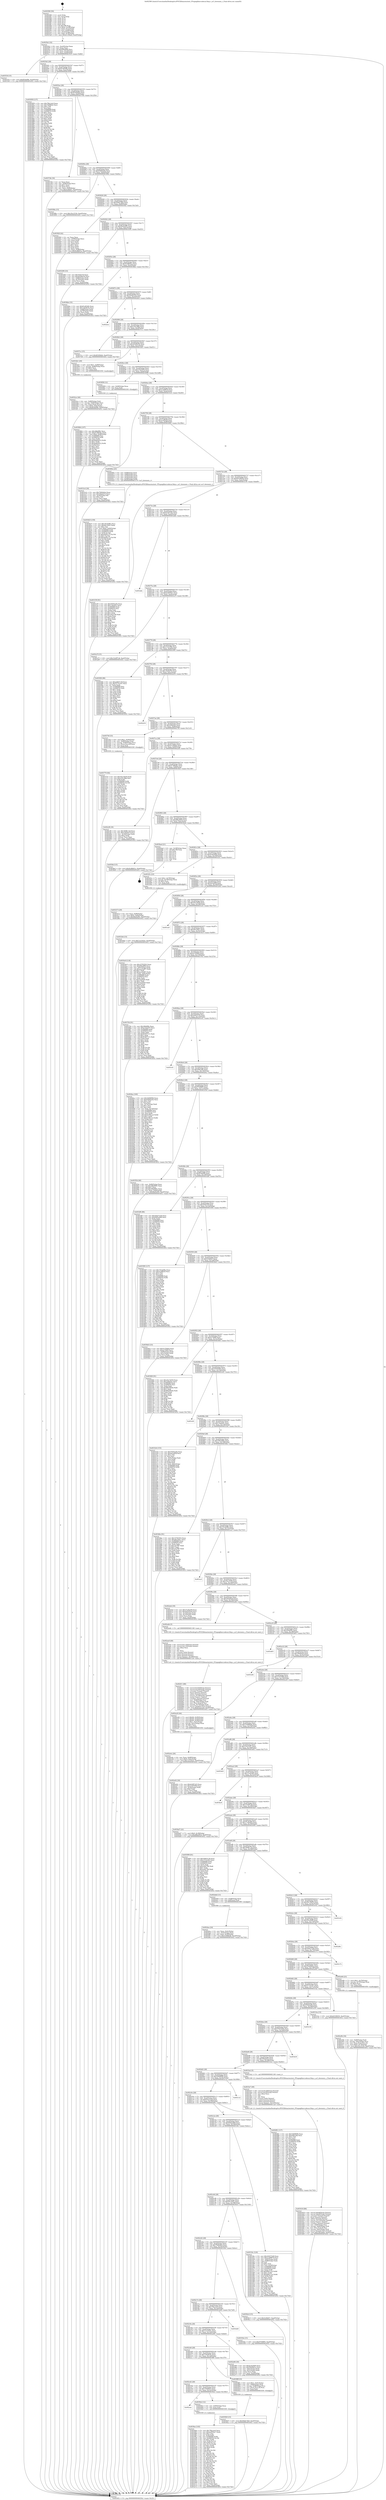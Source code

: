 digraph "0x402580" {
  label = "0x402580 (/mnt/c/Users/mathe/Desktop/tcc/POCII/binaries/extr_FFmpeglibavcodecac3dsp.c_ac3_downmix_c_Final-ollvm.out::main(0))"
  labelloc = "t"
  node[shape=record]

  Entry [label="",width=0.3,height=0.3,shape=circle,fillcolor=black,style=filled]
  "0x4025b2" [label="{
     0x4025b2 [32]\l
     | [instrs]\l
     &nbsp;&nbsp;0x4025b2 \<+6\>: mov -0xa0(%rbp),%eax\l
     &nbsp;&nbsp;0x4025b8 \<+2\>: mov %eax,%ecx\l
     &nbsp;&nbsp;0x4025ba \<+6\>: sub $0x806aff98,%ecx\l
     &nbsp;&nbsp;0x4025c0 \<+6\>: mov %eax,-0xa4(%rbp)\l
     &nbsp;&nbsp;0x4025c6 \<+6\>: mov %ecx,-0xa8(%rbp)\l
     &nbsp;&nbsp;0x4025cc \<+6\>: je 000000000040353f \<main+0xfbf\>\l
  }"]
  "0x40353f" [label="{
     0x40353f [15]\l
     | [instrs]\l
     &nbsp;&nbsp;0x40353f \<+10\>: movl $0xff34e89b,-0xa0(%rbp)\l
     &nbsp;&nbsp;0x403549 \<+5\>: jmp 0000000000403d52 \<main+0x17d2\>\l
  }"]
  "0x4025d2" [label="{
     0x4025d2 [28]\l
     | [instrs]\l
     &nbsp;&nbsp;0x4025d2 \<+5\>: jmp 00000000004025d7 \<main+0x57\>\l
     &nbsp;&nbsp;0x4025d7 \<+6\>: mov -0xa4(%rbp),%eax\l
     &nbsp;&nbsp;0x4025dd \<+5\>: sub $0x81e85dfb,%eax\l
     &nbsp;&nbsp;0x4025e2 \<+6\>: mov %eax,-0xac(%rbp)\l
     &nbsp;&nbsp;0x4025e8 \<+6\>: je 0000000000403959 \<main+0x13d9\>\l
  }"]
  Exit [label="",width=0.3,height=0.3,shape=circle,fillcolor=black,style=filled,peripheries=2]
  "0x403959" [label="{
     0x403959 [137]\l
     | [instrs]\l
     &nbsp;&nbsp;0x403959 \<+5\>: mov $0x79fa1dc0,%eax\l
     &nbsp;&nbsp;0x40395e \<+5\>: mov $0x7fd4f6d2,%ecx\l
     &nbsp;&nbsp;0x403963 \<+2\>: mov $0x1,%dl\l
     &nbsp;&nbsp;0x403965 \<+2\>: xor %esi,%esi\l
     &nbsp;&nbsp;0x403967 \<+7\>: mov 0x406068,%edi\l
     &nbsp;&nbsp;0x40396e \<+8\>: mov 0x406054,%r8d\l
     &nbsp;&nbsp;0x403976 \<+3\>: sub $0x1,%esi\l
     &nbsp;&nbsp;0x403979 \<+3\>: mov %edi,%r9d\l
     &nbsp;&nbsp;0x40397c \<+3\>: add %esi,%r9d\l
     &nbsp;&nbsp;0x40397f \<+4\>: imul %r9d,%edi\l
     &nbsp;&nbsp;0x403983 \<+3\>: and $0x1,%edi\l
     &nbsp;&nbsp;0x403986 \<+3\>: cmp $0x0,%edi\l
     &nbsp;&nbsp;0x403989 \<+4\>: sete %r10b\l
     &nbsp;&nbsp;0x40398d \<+4\>: cmp $0xa,%r8d\l
     &nbsp;&nbsp;0x403991 \<+4\>: setl %r11b\l
     &nbsp;&nbsp;0x403995 \<+3\>: mov %r10b,%bl\l
     &nbsp;&nbsp;0x403998 \<+3\>: xor $0xff,%bl\l
     &nbsp;&nbsp;0x40399b \<+3\>: mov %r11b,%r14b\l
     &nbsp;&nbsp;0x40399e \<+4\>: xor $0xff,%r14b\l
     &nbsp;&nbsp;0x4039a2 \<+3\>: xor $0x1,%dl\l
     &nbsp;&nbsp;0x4039a5 \<+3\>: mov %bl,%r15b\l
     &nbsp;&nbsp;0x4039a8 \<+4\>: and $0xff,%r15b\l
     &nbsp;&nbsp;0x4039ac \<+3\>: and %dl,%r10b\l
     &nbsp;&nbsp;0x4039af \<+3\>: mov %r14b,%r12b\l
     &nbsp;&nbsp;0x4039b2 \<+4\>: and $0xff,%r12b\l
     &nbsp;&nbsp;0x4039b6 \<+3\>: and %dl,%r11b\l
     &nbsp;&nbsp;0x4039b9 \<+3\>: or %r10b,%r15b\l
     &nbsp;&nbsp;0x4039bc \<+3\>: or %r11b,%r12b\l
     &nbsp;&nbsp;0x4039bf \<+3\>: xor %r12b,%r15b\l
     &nbsp;&nbsp;0x4039c2 \<+3\>: or %r14b,%bl\l
     &nbsp;&nbsp;0x4039c5 \<+3\>: xor $0xff,%bl\l
     &nbsp;&nbsp;0x4039c8 \<+3\>: or $0x1,%dl\l
     &nbsp;&nbsp;0x4039cb \<+2\>: and %dl,%bl\l
     &nbsp;&nbsp;0x4039cd \<+3\>: or %bl,%r15b\l
     &nbsp;&nbsp;0x4039d0 \<+4\>: test $0x1,%r15b\l
     &nbsp;&nbsp;0x4039d4 \<+3\>: cmovne %ecx,%eax\l
     &nbsp;&nbsp;0x4039d7 \<+6\>: mov %eax,-0xa0(%rbp)\l
     &nbsp;&nbsp;0x4039dd \<+5\>: jmp 0000000000403d52 \<main+0x17d2\>\l
  }"]
  "0x4025ee" [label="{
     0x4025ee [28]\l
     | [instrs]\l
     &nbsp;&nbsp;0x4025ee \<+5\>: jmp 00000000004025f3 \<main+0x73\>\l
     &nbsp;&nbsp;0x4025f3 \<+6\>: mov -0xa4(%rbp),%eax\l
     &nbsp;&nbsp;0x4025f9 \<+5\>: sub $0x8f349db4,%eax\l
     &nbsp;&nbsp;0x4025fe \<+6\>: mov %eax,-0xb0(%rbp)\l
     &nbsp;&nbsp;0x402604 \<+6\>: je 00000000004037db \<main+0x125b\>\l
  }"]
  "0x4039ee" [label="{
     0x4039ee [145]\l
     | [instrs]\l
     &nbsp;&nbsp;0x4039ee \<+5\>: mov $0x79fa1dc0,%ecx\l
     &nbsp;&nbsp;0x4039f3 \<+5\>: mov $0xbc6954e7,%edx\l
     &nbsp;&nbsp;0x4039f8 \<+3\>: mov $0x1,%sil\l
     &nbsp;&nbsp;0x4039fb \<+3\>: xor %r8d,%r8d\l
     &nbsp;&nbsp;0x4039fe \<+8\>: mov 0x406068,%r9d\l
     &nbsp;&nbsp;0x403a06 \<+8\>: mov 0x406054,%r10d\l
     &nbsp;&nbsp;0x403a0e \<+4\>: sub $0x1,%r8d\l
     &nbsp;&nbsp;0x403a12 \<+3\>: mov %r9d,%r11d\l
     &nbsp;&nbsp;0x403a15 \<+3\>: add %r8d,%r11d\l
     &nbsp;&nbsp;0x403a18 \<+4\>: imul %r11d,%r9d\l
     &nbsp;&nbsp;0x403a1c \<+4\>: and $0x1,%r9d\l
     &nbsp;&nbsp;0x403a20 \<+4\>: cmp $0x0,%r9d\l
     &nbsp;&nbsp;0x403a24 \<+3\>: sete %bl\l
     &nbsp;&nbsp;0x403a27 \<+4\>: cmp $0xa,%r10d\l
     &nbsp;&nbsp;0x403a2b \<+4\>: setl %r14b\l
     &nbsp;&nbsp;0x403a2f \<+3\>: mov %bl,%r15b\l
     &nbsp;&nbsp;0x403a32 \<+4\>: xor $0xff,%r15b\l
     &nbsp;&nbsp;0x403a36 \<+3\>: mov %r14b,%r12b\l
     &nbsp;&nbsp;0x403a39 \<+4\>: xor $0xff,%r12b\l
     &nbsp;&nbsp;0x403a3d \<+4\>: xor $0x0,%sil\l
     &nbsp;&nbsp;0x403a41 \<+3\>: mov %r15b,%r13b\l
     &nbsp;&nbsp;0x403a44 \<+4\>: and $0x0,%r13b\l
     &nbsp;&nbsp;0x403a48 \<+3\>: and %sil,%bl\l
     &nbsp;&nbsp;0x403a4b \<+3\>: mov %r12b,%al\l
     &nbsp;&nbsp;0x403a4e \<+2\>: and $0x0,%al\l
     &nbsp;&nbsp;0x403a50 \<+3\>: and %sil,%r14b\l
     &nbsp;&nbsp;0x403a53 \<+3\>: or %bl,%r13b\l
     &nbsp;&nbsp;0x403a56 \<+3\>: or %r14b,%al\l
     &nbsp;&nbsp;0x403a59 \<+3\>: xor %al,%r13b\l
     &nbsp;&nbsp;0x403a5c \<+3\>: or %r12b,%r15b\l
     &nbsp;&nbsp;0x403a5f \<+4\>: xor $0xff,%r15b\l
     &nbsp;&nbsp;0x403a63 \<+4\>: or $0x0,%sil\l
     &nbsp;&nbsp;0x403a67 \<+3\>: and %sil,%r15b\l
     &nbsp;&nbsp;0x403a6a \<+3\>: or %r15b,%r13b\l
     &nbsp;&nbsp;0x403a6d \<+4\>: test $0x1,%r13b\l
     &nbsp;&nbsp;0x403a71 \<+3\>: cmovne %edx,%ecx\l
     &nbsp;&nbsp;0x403a74 \<+6\>: mov %ecx,-0xa0(%rbp)\l
     &nbsp;&nbsp;0x403a7a \<+5\>: jmp 0000000000403d52 \<main+0x17d2\>\l
  }"]
  "0x4037db" [label="{
     0x4037db [34]\l
     | [instrs]\l
     &nbsp;&nbsp;0x4037db \<+2\>: xor %eax,%eax\l
     &nbsp;&nbsp;0x4037dd \<+6\>: mov -0x90(%rbp),%ecx\l
     &nbsp;&nbsp;0x4037e3 \<+3\>: sub $0x1,%eax\l
     &nbsp;&nbsp;0x4037e6 \<+2\>: sub %eax,%ecx\l
     &nbsp;&nbsp;0x4037e8 \<+6\>: mov %ecx,-0x90(%rbp)\l
     &nbsp;&nbsp;0x4037ee \<+10\>: movl $0x5c0b827,-0xa0(%rbp)\l
     &nbsp;&nbsp;0x4037f8 \<+5\>: jmp 0000000000403d52 \<main+0x17d2\>\l
  }"]
  "0x40260a" [label="{
     0x40260a [28]\l
     | [instrs]\l
     &nbsp;&nbsp;0x40260a \<+5\>: jmp 000000000040260f \<main+0x8f\>\l
     &nbsp;&nbsp;0x40260f \<+6\>: mov -0xa4(%rbp),%eax\l
     &nbsp;&nbsp;0x402615 \<+5\>: sub $0x93692a02,%eax\l
     &nbsp;&nbsp;0x40261a \<+6\>: mov %eax,-0xb4(%rbp)\l
     &nbsp;&nbsp;0x402620 \<+6\>: je 000000000040308a \<main+0xb0a\>\l
  }"]
  "0x402cee" [label="{
     0x402cee\l
  }", style=dashed]
  "0x40308a" [label="{
     0x40308a [15]\l
     | [instrs]\l
     &nbsp;&nbsp;0x40308a \<+10\>: movl $0x19cc5334,-0xa0(%rbp)\l
     &nbsp;&nbsp;0x403094 \<+5\>: jmp 0000000000403d52 \<main+0x17d2\>\l
  }"]
  "0x402626" [label="{
     0x402626 [28]\l
     | [instrs]\l
     &nbsp;&nbsp;0x402626 \<+5\>: jmp 000000000040262b \<main+0xab\>\l
     &nbsp;&nbsp;0x40262b \<+6\>: mov -0xa4(%rbp),%eax\l
     &nbsp;&nbsp;0x402631 \<+5\>: sub $0x94db74b0,%eax\l
     &nbsp;&nbsp;0x402636 \<+6\>: mov %eax,-0xb8(%rbp)\l
     &nbsp;&nbsp;0x40263c \<+6\>: je 000000000040392f \<main+0x13af\>\l
  }"]
  "0x4039e2" [label="{
     0x4039e2 [12]\l
     | [instrs]\l
     &nbsp;&nbsp;0x4039e2 \<+4\>: mov -0x80(%rbp),%rax\l
     &nbsp;&nbsp;0x4039e6 \<+3\>: mov %rax,%rdi\l
     &nbsp;&nbsp;0x4039e9 \<+5\>: call 0000000000401030 \<free@plt\>\l
     | [calls]\l
     &nbsp;&nbsp;0x401030 \{1\} (unknown)\l
  }"]
  "0x40392f" [label="{
     0x40392f [42]\l
     | [instrs]\l
     &nbsp;&nbsp;0x40392f \<+2\>: xor %eax,%eax\l
     &nbsp;&nbsp;0x403931 \<+6\>: mov -0x98(%rbp),%ecx\l
     &nbsp;&nbsp;0x403937 \<+2\>: mov %eax,%edx\l
     &nbsp;&nbsp;0x403939 \<+2\>: sub %ecx,%edx\l
     &nbsp;&nbsp;0x40393b \<+2\>: mov %eax,%ecx\l
     &nbsp;&nbsp;0x40393d \<+3\>: sub $0x1,%ecx\l
     &nbsp;&nbsp;0x403940 \<+2\>: add %ecx,%edx\l
     &nbsp;&nbsp;0x403942 \<+2\>: sub %edx,%eax\l
     &nbsp;&nbsp;0x403944 \<+6\>: mov %eax,-0x98(%rbp)\l
     &nbsp;&nbsp;0x40394a \<+10\>: movl $0x9cd8b91a,-0xa0(%rbp)\l
     &nbsp;&nbsp;0x403954 \<+5\>: jmp 0000000000403d52 \<main+0x17d2\>\l
  }"]
  "0x402642" [label="{
     0x402642 [28]\l
     | [instrs]\l
     &nbsp;&nbsp;0x402642 \<+5\>: jmp 0000000000402647 \<main+0xc7\>\l
     &nbsp;&nbsp;0x402647 \<+6\>: mov -0xa4(%rbp),%eax\l
     &nbsp;&nbsp;0x40264d \<+5\>: sub $0x9bd5e9f5,%eax\l
     &nbsp;&nbsp;0x402652 \<+6\>: mov %eax,-0xbc(%rbp)\l
     &nbsp;&nbsp;0x402658 \<+6\>: je 0000000000403290 \<main+0xd10\>\l
  }"]
  "0x403920" [label="{
     0x403920 [15]\l
     | [instrs]\l
     &nbsp;&nbsp;0x403920 \<+10\>: movl $0x94db74b0,-0xa0(%rbp)\l
     &nbsp;&nbsp;0x40392a \<+5\>: jmp 0000000000403d52 \<main+0x17d2\>\l
  }"]
  "0x403290" [label="{
     0x403290 [33]\l
     | [instrs]\l
     &nbsp;&nbsp;0x403290 \<+5\>: mov $0x202f130,%eax\l
     &nbsp;&nbsp;0x403295 \<+5\>: mov $0xa6306e54,%ecx\l
     &nbsp;&nbsp;0x40329a \<+6\>: mov -0x84(%rbp),%edx\l
     &nbsp;&nbsp;0x4032a0 \<+3\>: cmp -0x78(%rbp),%edx\l
     &nbsp;&nbsp;0x4032a3 \<+3\>: cmovl %ecx,%eax\l
     &nbsp;&nbsp;0x4032a6 \<+6\>: mov %eax,-0xa0(%rbp)\l
     &nbsp;&nbsp;0x4032ac \<+5\>: jmp 0000000000403d52 \<main+0x17d2\>\l
  }"]
  "0x40265e" [label="{
     0x40265e [28]\l
     | [instrs]\l
     &nbsp;&nbsp;0x40265e \<+5\>: jmp 0000000000402663 \<main+0xe3\>\l
     &nbsp;&nbsp;0x402663 \<+6\>: mov -0xa4(%rbp),%eax\l
     &nbsp;&nbsp;0x402669 \<+5\>: sub $0x9cd8b91a,%eax\l
     &nbsp;&nbsp;0x40266e \<+6\>: mov %eax,-0xc0(%rbp)\l
     &nbsp;&nbsp;0x402674 \<+6\>: je 00000000004038de \<main+0x135e\>\l
  }"]
  "0x402cd2" [label="{
     0x402cd2 [28]\l
     | [instrs]\l
     &nbsp;&nbsp;0x402cd2 \<+5\>: jmp 0000000000402cd7 \<main+0x757\>\l
     &nbsp;&nbsp;0x402cd7 \<+6\>: mov -0xa4(%rbp),%eax\l
     &nbsp;&nbsp;0x402cdd \<+5\>: sub $0x7fd4f6d2,%eax\l
     &nbsp;&nbsp;0x402ce2 \<+6\>: mov %eax,-0x1ac(%rbp)\l
     &nbsp;&nbsp;0x402ce8 \<+6\>: je 00000000004039e2 \<main+0x1462\>\l
  }"]
  "0x4038de" [label="{
     0x4038de [33]\l
     | [instrs]\l
     &nbsp;&nbsp;0x4038de \<+5\>: mov $0x81e85dfb,%eax\l
     &nbsp;&nbsp;0x4038e3 \<+5\>: mov $0x7a628c0e,%ecx\l
     &nbsp;&nbsp;0x4038e8 \<+6\>: mov -0x98(%rbp),%edx\l
     &nbsp;&nbsp;0x4038ee \<+3\>: cmp -0x78(%rbp),%edx\l
     &nbsp;&nbsp;0x4038f1 \<+3\>: cmovl %ecx,%eax\l
     &nbsp;&nbsp;0x4038f4 \<+6\>: mov %eax,-0xa0(%rbp)\l
     &nbsp;&nbsp;0x4038fa \<+5\>: jmp 0000000000403d52 \<main+0x17d2\>\l
  }"]
  "0x40267a" [label="{
     0x40267a [28]\l
     | [instrs]\l
     &nbsp;&nbsp;0x40267a \<+5\>: jmp 000000000040267f \<main+0xff\>\l
     &nbsp;&nbsp;0x40267f \<+6\>: mov -0xa4(%rbp),%eax\l
     &nbsp;&nbsp;0x402685 \<+5\>: sub $0x9d282525,%eax\l
     &nbsp;&nbsp;0x40268a \<+6\>: mov %eax,-0xc4(%rbp)\l
     &nbsp;&nbsp;0x402690 \<+6\>: je 0000000000402dce \<main+0x84e\>\l
  }"]
  "0x4038ff" [label="{
     0x4038ff [33]\l
     | [instrs]\l
     &nbsp;&nbsp;0x4038ff \<+10\>: movl $0x1,-0x9c(%rbp)\l
     &nbsp;&nbsp;0x403909 \<+4\>: mov -0x80(%rbp),%rax\l
     &nbsp;&nbsp;0x40390d \<+7\>: movslq -0x98(%rbp),%rcx\l
     &nbsp;&nbsp;0x403914 \<+4\>: mov (%rax,%rcx,8),%rax\l
     &nbsp;&nbsp;0x403918 \<+3\>: mov %rax,%rdi\l
     &nbsp;&nbsp;0x40391b \<+5\>: call 0000000000401030 \<free@plt\>\l
     | [calls]\l
     &nbsp;&nbsp;0x401030 \{1\} (unknown)\l
  }"]
  "0x402dce" [label="{
     0x402dce\l
  }", style=dashed]
  "0x402696" [label="{
     0x402696 [28]\l
     | [instrs]\l
     &nbsp;&nbsp;0x402696 \<+5\>: jmp 000000000040269b \<main+0x11b\>\l
     &nbsp;&nbsp;0x40269b \<+6\>: mov -0xa4(%rbp),%eax\l
     &nbsp;&nbsp;0x4026a1 \<+5\>: sub $0xa1812f8d,%eax\l
     &nbsp;&nbsp;0x4026a6 \<+6\>: mov %eax,-0xc8(%rbp)\l
     &nbsp;&nbsp;0x4026ac \<+6\>: je 00000000004037cc \<main+0x124c\>\l
  }"]
  "0x403864" [label="{
     0x403864 [107]\l
     | [instrs]\l
     &nbsp;&nbsp;0x403864 \<+5\>: mov $0x26fe89fc,%ecx\l
     &nbsp;&nbsp;0x403869 \<+5\>: mov $0xd738b04c,%edx\l
     &nbsp;&nbsp;0x40386e \<+10\>: movl $0x0,-0x98(%rbp)\l
     &nbsp;&nbsp;0x403878 \<+7\>: mov 0x406068,%esi\l
     &nbsp;&nbsp;0x40387f \<+8\>: mov 0x406054,%r8d\l
     &nbsp;&nbsp;0x403887 \<+3\>: mov %esi,%r9d\l
     &nbsp;&nbsp;0x40388a \<+7\>: add $0x6eb62612,%r9d\l
     &nbsp;&nbsp;0x403891 \<+4\>: sub $0x1,%r9d\l
     &nbsp;&nbsp;0x403895 \<+7\>: sub $0x6eb62612,%r9d\l
     &nbsp;&nbsp;0x40389c \<+4\>: imul %r9d,%esi\l
     &nbsp;&nbsp;0x4038a0 \<+3\>: and $0x1,%esi\l
     &nbsp;&nbsp;0x4038a3 \<+3\>: cmp $0x0,%esi\l
     &nbsp;&nbsp;0x4038a6 \<+4\>: sete %r10b\l
     &nbsp;&nbsp;0x4038aa \<+4\>: cmp $0xa,%r8d\l
     &nbsp;&nbsp;0x4038ae \<+4\>: setl %r11b\l
     &nbsp;&nbsp;0x4038b2 \<+3\>: mov %r10b,%bl\l
     &nbsp;&nbsp;0x4038b5 \<+3\>: and %r11b,%bl\l
     &nbsp;&nbsp;0x4038b8 \<+3\>: xor %r11b,%r10b\l
     &nbsp;&nbsp;0x4038bb \<+3\>: or %r10b,%bl\l
     &nbsp;&nbsp;0x4038be \<+3\>: test $0x1,%bl\l
     &nbsp;&nbsp;0x4038c1 \<+3\>: cmovne %edx,%ecx\l
     &nbsp;&nbsp;0x4038c4 \<+6\>: mov %ecx,-0xa0(%rbp)\l
     &nbsp;&nbsp;0x4038ca \<+5\>: jmp 0000000000403d52 \<main+0x17d2\>\l
  }"]
  "0x4037cc" [label="{
     0x4037cc [15]\l
     | [instrs]\l
     &nbsp;&nbsp;0x4037cc \<+10\>: movl $0x8f349db4,-0xa0(%rbp)\l
     &nbsp;&nbsp;0x4037d6 \<+5\>: jmp 0000000000403d52 \<main+0x17d2\>\l
  }"]
  "0x4026b2" [label="{
     0x4026b2 [28]\l
     | [instrs]\l
     &nbsp;&nbsp;0x4026b2 \<+5\>: jmp 00000000004026b7 \<main+0x137\>\l
     &nbsp;&nbsp;0x4026b7 \<+6\>: mov -0xa4(%rbp),%eax\l
     &nbsp;&nbsp;0x4026bd \<+5\>: sub $0xa6306e54,%eax\l
     &nbsp;&nbsp;0x4026c2 \<+6\>: mov %eax,-0xcc(%rbp)\l
     &nbsp;&nbsp;0x4026c8 \<+6\>: je 00000000004032b1 \<main+0xd31\>\l
  }"]
  "0x403770" [label="{
     0x403770 [92]\l
     | [instrs]\l
     &nbsp;&nbsp;0x403770 \<+5\>: mov $0xe0a7e839,%edx\l
     &nbsp;&nbsp;0x403775 \<+5\>: mov $0xa1812f8d,%esi\l
     &nbsp;&nbsp;0x40377a \<+3\>: xor %r8d,%r8d\l
     &nbsp;&nbsp;0x40377d \<+8\>: mov 0x406068,%r9d\l
     &nbsp;&nbsp;0x403785 \<+8\>: mov 0x406054,%r10d\l
     &nbsp;&nbsp;0x40378d \<+4\>: sub $0x1,%r8d\l
     &nbsp;&nbsp;0x403791 \<+3\>: mov %r9d,%r11d\l
     &nbsp;&nbsp;0x403794 \<+3\>: add %r8d,%r11d\l
     &nbsp;&nbsp;0x403797 \<+4\>: imul %r11d,%r9d\l
     &nbsp;&nbsp;0x40379b \<+4\>: and $0x1,%r9d\l
     &nbsp;&nbsp;0x40379f \<+4\>: cmp $0x0,%r9d\l
     &nbsp;&nbsp;0x4037a3 \<+3\>: sete %bl\l
     &nbsp;&nbsp;0x4037a6 \<+4\>: cmp $0xa,%r10d\l
     &nbsp;&nbsp;0x4037aa \<+4\>: setl %r14b\l
     &nbsp;&nbsp;0x4037ae \<+3\>: mov %bl,%r15b\l
     &nbsp;&nbsp;0x4037b1 \<+3\>: and %r14b,%r15b\l
     &nbsp;&nbsp;0x4037b4 \<+3\>: xor %r14b,%bl\l
     &nbsp;&nbsp;0x4037b7 \<+3\>: or %bl,%r15b\l
     &nbsp;&nbsp;0x4037ba \<+4\>: test $0x1,%r15b\l
     &nbsp;&nbsp;0x4037be \<+3\>: cmovne %esi,%edx\l
     &nbsp;&nbsp;0x4037c1 \<+6\>: mov %edx,-0xa0(%rbp)\l
     &nbsp;&nbsp;0x4037c7 \<+5\>: jmp 0000000000403d52 \<main+0x17d2\>\l
  }"]
  "0x4032b1" [label="{
     0x4032b1 [29]\l
     | [instrs]\l
     &nbsp;&nbsp;0x4032b1 \<+10\>: movl $0x1,-0x88(%rbp)\l
     &nbsp;&nbsp;0x4032bb \<+7\>: movslq -0x88(%rbp),%rax\l
     &nbsp;&nbsp;0x4032c2 \<+4\>: shl $0x2,%rax\l
     &nbsp;&nbsp;0x4032c6 \<+3\>: mov %rax,%rdi\l
     &nbsp;&nbsp;0x4032c9 \<+5\>: call 0000000000401050 \<malloc@plt\>\l
     | [calls]\l
     &nbsp;&nbsp;0x401050 \{1\} (unknown)\l
  }"]
  "0x4026ce" [label="{
     0x4026ce [28]\l
     | [instrs]\l
     &nbsp;&nbsp;0x4026ce \<+5\>: jmp 00000000004026d3 \<main+0x153\>\l
     &nbsp;&nbsp;0x4026d3 \<+6\>: mov -0xa4(%rbp),%eax\l
     &nbsp;&nbsp;0x4026d9 \<+5\>: sub $0xa7d22f75,%eax\l
     &nbsp;&nbsp;0x4026de \<+6\>: mov %eax,-0xd0(%rbp)\l
     &nbsp;&nbsp;0x4026e4 \<+6\>: je 0000000000403858 \<main+0x12d8\>\l
  }"]
  "0x403625" [label="{
     0x403625 [159]\l
     | [instrs]\l
     &nbsp;&nbsp;0x403625 \<+5\>: mov $0x18c4e88a,%ecx\l
     &nbsp;&nbsp;0x40362a \<+5\>: mov $0x64c1bf3c,%edx\l
     &nbsp;&nbsp;0x40362f \<+2\>: mov $0x1,%al\l
     &nbsp;&nbsp;0x403631 \<+10\>: movl $0x0,-0x90(%rbp)\l
     &nbsp;&nbsp;0x40363b \<+8\>: mov 0x406068,%r8d\l
     &nbsp;&nbsp;0x403643 \<+8\>: mov 0x406054,%r9d\l
     &nbsp;&nbsp;0x40364b \<+3\>: mov %r8d,%r10d\l
     &nbsp;&nbsp;0x40364e \<+7\>: sub $0xda95cc72,%r10d\l
     &nbsp;&nbsp;0x403655 \<+4\>: sub $0x1,%r10d\l
     &nbsp;&nbsp;0x403659 \<+7\>: add $0xda95cc72,%r10d\l
     &nbsp;&nbsp;0x403660 \<+4\>: imul %r10d,%r8d\l
     &nbsp;&nbsp;0x403664 \<+4\>: and $0x1,%r8d\l
     &nbsp;&nbsp;0x403668 \<+4\>: cmp $0x0,%r8d\l
     &nbsp;&nbsp;0x40366c \<+4\>: sete %r11b\l
     &nbsp;&nbsp;0x403670 \<+4\>: cmp $0xa,%r9d\l
     &nbsp;&nbsp;0x403674 \<+3\>: setl %bl\l
     &nbsp;&nbsp;0x403677 \<+3\>: mov %r11b,%r14b\l
     &nbsp;&nbsp;0x40367a \<+4\>: xor $0xff,%r14b\l
     &nbsp;&nbsp;0x40367e \<+3\>: mov %bl,%r15b\l
     &nbsp;&nbsp;0x403681 \<+4\>: xor $0xff,%r15b\l
     &nbsp;&nbsp;0x403685 \<+2\>: xor $0x1,%al\l
     &nbsp;&nbsp;0x403687 \<+3\>: mov %r14b,%r12b\l
     &nbsp;&nbsp;0x40368a \<+4\>: and $0xff,%r12b\l
     &nbsp;&nbsp;0x40368e \<+3\>: and %al,%r11b\l
     &nbsp;&nbsp;0x403691 \<+3\>: mov %r15b,%r13b\l
     &nbsp;&nbsp;0x403694 \<+4\>: and $0xff,%r13b\l
     &nbsp;&nbsp;0x403698 \<+2\>: and %al,%bl\l
     &nbsp;&nbsp;0x40369a \<+3\>: or %r11b,%r12b\l
     &nbsp;&nbsp;0x40369d \<+3\>: or %bl,%r13b\l
     &nbsp;&nbsp;0x4036a0 \<+3\>: xor %r13b,%r12b\l
     &nbsp;&nbsp;0x4036a3 \<+3\>: or %r15b,%r14b\l
     &nbsp;&nbsp;0x4036a6 \<+4\>: xor $0xff,%r14b\l
     &nbsp;&nbsp;0x4036aa \<+2\>: or $0x1,%al\l
     &nbsp;&nbsp;0x4036ac \<+3\>: and %al,%r14b\l
     &nbsp;&nbsp;0x4036af \<+3\>: or %r14b,%r12b\l
     &nbsp;&nbsp;0x4036b2 \<+4\>: test $0x1,%r12b\l
     &nbsp;&nbsp;0x4036b6 \<+3\>: cmovne %edx,%ecx\l
     &nbsp;&nbsp;0x4036b9 \<+6\>: mov %ecx,-0xa0(%rbp)\l
     &nbsp;&nbsp;0x4036bf \<+5\>: jmp 0000000000403d52 \<main+0x17d2\>\l
  }"]
  "0x403858" [label="{
     0x403858 [12]\l
     | [instrs]\l
     &nbsp;&nbsp;0x403858 \<+4\>: mov -0x68(%rbp),%rax\l
     &nbsp;&nbsp;0x40385c \<+3\>: mov %rax,%rdi\l
     &nbsp;&nbsp;0x40385f \<+5\>: call 0000000000401030 \<free@plt\>\l
     | [calls]\l
     &nbsp;&nbsp;0x401030 \{1\} (unknown)\l
  }"]
  "0x4026ea" [label="{
     0x4026ea [28]\l
     | [instrs]\l
     &nbsp;&nbsp;0x4026ea \<+5\>: jmp 00000000004026ef \<main+0x16f\>\l
     &nbsp;&nbsp;0x4026ef \<+6\>: mov -0xa4(%rbp),%eax\l
     &nbsp;&nbsp;0x4026f5 \<+5\>: sub $0xaca68879,%eax\l
     &nbsp;&nbsp;0x4026fa \<+6\>: mov %eax,-0xd4(%rbp)\l
     &nbsp;&nbsp;0x402700 \<+6\>: je 00000000004033c4 \<main+0xe44\>\l
  }"]
  "0x403418" [label="{
     0x403418 [86]\l
     | [instrs]\l
     &nbsp;&nbsp;0x403418 \<+8\>: movsd 0xbe8(%rip),%xmm1\l
     &nbsp;&nbsp;0x403420 \<+8\>: movsd 0xbe8(%rip),%xmm2\l
     &nbsp;&nbsp;0x403428 \<+4\>: cvtss2sd %xmm0,%xmm0\l
     &nbsp;&nbsp;0x40342c \<+4\>: divsd %xmm2,%xmm0\l
     &nbsp;&nbsp;0x403430 \<+4\>: addsd %xmm0,%xmm1\l
     &nbsp;&nbsp;0x403434 \<+8\>: movsd -0x1c0(%rbp),%xmm0\l
     &nbsp;&nbsp;0x40343c \<+4\>: mulsd %xmm1,%xmm0\l
     &nbsp;&nbsp;0x403440 \<+4\>: cvtsd2ss %xmm0,%xmm0\l
     &nbsp;&nbsp;0x403444 \<+4\>: mov -0x80(%rbp),%rsi\l
     &nbsp;&nbsp;0x403448 \<+7\>: movslq -0x84(%rbp),%rdi\l
     &nbsp;&nbsp;0x40344f \<+4\>: mov (%rsi,%rdi,8),%rsi\l
     &nbsp;&nbsp;0x403453 \<+7\>: movslq -0x8c(%rbp),%rdi\l
     &nbsp;&nbsp;0x40345a \<+5\>: movss %xmm0,(%rsi,%rdi,4)\l
     &nbsp;&nbsp;0x40345f \<+10\>: movl $0x1663e84a,-0xa0(%rbp)\l
     &nbsp;&nbsp;0x403469 \<+5\>: jmp 0000000000403d52 \<main+0x17d2\>\l
  }"]
  "0x4033c4" [label="{
     0x4033c4 [30]\l
     | [instrs]\l
     &nbsp;&nbsp;0x4033c4 \<+5\>: mov $0x79d9e8cb,%eax\l
     &nbsp;&nbsp;0x4033c9 \<+5\>: mov $0x59dafe53,%ecx\l
     &nbsp;&nbsp;0x4033ce \<+3\>: mov -0x29(%rbp),%dl\l
     &nbsp;&nbsp;0x4033d1 \<+3\>: test $0x1,%dl\l
     &nbsp;&nbsp;0x4033d4 \<+3\>: cmovne %ecx,%eax\l
     &nbsp;&nbsp;0x4033d7 \<+6\>: mov %eax,-0xa0(%rbp)\l
     &nbsp;&nbsp;0x4033dd \<+5\>: jmp 0000000000403d52 \<main+0x17d2\>\l
  }"]
  "0x402706" [label="{
     0x402706 [28]\l
     | [instrs]\l
     &nbsp;&nbsp;0x402706 \<+5\>: jmp 000000000040270b \<main+0x18b\>\l
     &nbsp;&nbsp;0x40270b \<+6\>: mov -0xa4(%rbp),%eax\l
     &nbsp;&nbsp;0x402711 \<+5\>: sub $0xacaf9b24,%eax\l
     &nbsp;&nbsp;0x402716 \<+6\>: mov %eax,-0xd8(%rbp)\l
     &nbsp;&nbsp;0x40271c \<+6\>: je 000000000040360e \<main+0x108e\>\l
  }"]
  "0x4033e7" [label="{
     0x4033e7 [49]\l
     | [instrs]\l
     &nbsp;&nbsp;0x4033e7 \<+8\>: movsd 0xc29(%rip),%xmm0\l
     &nbsp;&nbsp;0x4033ef \<+8\>: movsd 0xc29(%rip),%xmm1\l
     &nbsp;&nbsp;0x4033f7 \<+5\>: mov $0x2,%ecx\l
     &nbsp;&nbsp;0x4033fc \<+1\>: cltd\l
     &nbsp;&nbsp;0x4033fd \<+2\>: idiv %ecx\l
     &nbsp;&nbsp;0x4033ff \<+4\>: cvtsi2sd %edx,%xmm2\l
     &nbsp;&nbsp;0x403403 \<+4\>: mulsd %xmm2,%xmm1\l
     &nbsp;&nbsp;0x403407 \<+4\>: addsd %xmm0,%xmm1\l
     &nbsp;&nbsp;0x40340b \<+8\>: movsd %xmm1,-0x1c0(%rbp)\l
     &nbsp;&nbsp;0x403413 \<+5\>: call 00000000004011a0 \<next_f\>\l
     | [calls]\l
     &nbsp;&nbsp;0x4011a0 \{1\} (/mnt/c/Users/mathe/Desktop/tcc/POCII/binaries/extr_FFmpeglibavcodecac3dsp.c_ac3_downmix_c_Final-ollvm.out::next_f)\l
  }"]
  "0x40360e" [label="{
     0x40360e [23]\l
     | [instrs]\l
     &nbsp;&nbsp;0x40360e \<+4\>: mov -0x68(%rbp),%rdi\l
     &nbsp;&nbsp;0x403612 \<+4\>: mov -0x80(%rbp),%rsi\l
     &nbsp;&nbsp;0x403616 \<+3\>: mov -0x50(%rbp),%edx\l
     &nbsp;&nbsp;0x403619 \<+3\>: mov -0x54(%rbp),%ecx\l
     &nbsp;&nbsp;0x40361c \<+4\>: mov -0x58(%rbp),%r8d\l
     &nbsp;&nbsp;0x403620 \<+5\>: call 0000000000401570 \<ac3_downmix_c\>\l
     | [calls]\l
     &nbsp;&nbsp;0x401570 \{1\} (/mnt/c/Users/mathe/Desktop/tcc/POCII/binaries/extr_FFmpeglibavcodecac3dsp.c_ac3_downmix_c_Final-ollvm.out::ac3_downmix_c)\l
  }"]
  "0x402722" [label="{
     0x402722 [28]\l
     | [instrs]\l
     &nbsp;&nbsp;0x402722 \<+5\>: jmp 0000000000402727 \<main+0x1a7\>\l
     &nbsp;&nbsp;0x402727 \<+6\>: mov -0xa4(%rbp),%eax\l
     &nbsp;&nbsp;0x40272d \<+5\>: sub $0xb0108450,%eax\l
     &nbsp;&nbsp;0x402732 \<+6\>: mov %eax,-0xdc(%rbp)\l
     &nbsp;&nbsp;0x402738 \<+6\>: je 0000000000403159 \<main+0xbd9\>\l
  }"]
  "0x4032ce" [label="{
     0x4032ce [40]\l
     | [instrs]\l
     &nbsp;&nbsp;0x4032ce \<+4\>: mov -0x80(%rbp),%rdi\l
     &nbsp;&nbsp;0x4032d2 \<+7\>: movslq -0x84(%rbp),%rcx\l
     &nbsp;&nbsp;0x4032d9 \<+4\>: mov %rax,(%rdi,%rcx,8)\l
     &nbsp;&nbsp;0x4032dd \<+10\>: movl $0x0,-0x8c(%rbp)\l
     &nbsp;&nbsp;0x4032e7 \<+10\>: movl $0xff34e89b,-0xa0(%rbp)\l
     &nbsp;&nbsp;0x4032f1 \<+5\>: jmp 0000000000403d52 \<main+0x17d2\>\l
  }"]
  "0x403159" [label="{
     0x403159 [91]\l
     | [instrs]\l
     &nbsp;&nbsp;0x403159 \<+5\>: mov $0x55042a92,%eax\l
     &nbsp;&nbsp;0x40315e \<+5\>: mov $0x13befa5c,%ecx\l
     &nbsp;&nbsp;0x403163 \<+7\>: mov 0x406068,%edx\l
     &nbsp;&nbsp;0x40316a \<+7\>: mov 0x406054,%esi\l
     &nbsp;&nbsp;0x403171 \<+2\>: mov %edx,%edi\l
     &nbsp;&nbsp;0x403173 \<+6\>: sub $0x1f5ea7f0,%edi\l
     &nbsp;&nbsp;0x403179 \<+3\>: sub $0x1,%edi\l
     &nbsp;&nbsp;0x40317c \<+6\>: add $0x1f5ea7f0,%edi\l
     &nbsp;&nbsp;0x403182 \<+3\>: imul %edi,%edx\l
     &nbsp;&nbsp;0x403185 \<+3\>: and $0x1,%edx\l
     &nbsp;&nbsp;0x403188 \<+3\>: cmp $0x0,%edx\l
     &nbsp;&nbsp;0x40318b \<+4\>: sete %r8b\l
     &nbsp;&nbsp;0x40318f \<+3\>: cmp $0xa,%esi\l
     &nbsp;&nbsp;0x403192 \<+4\>: setl %r9b\l
     &nbsp;&nbsp;0x403196 \<+3\>: mov %r8b,%r10b\l
     &nbsp;&nbsp;0x403199 \<+3\>: and %r9b,%r10b\l
     &nbsp;&nbsp;0x40319c \<+3\>: xor %r9b,%r8b\l
     &nbsp;&nbsp;0x40319f \<+3\>: or %r8b,%r10b\l
     &nbsp;&nbsp;0x4031a2 \<+4\>: test $0x1,%r10b\l
     &nbsp;&nbsp;0x4031a6 \<+3\>: cmovne %ecx,%eax\l
     &nbsp;&nbsp;0x4031a9 \<+6\>: mov %eax,-0xa0(%rbp)\l
     &nbsp;&nbsp;0x4031af \<+5\>: jmp 0000000000403d52 \<main+0x17d2\>\l
  }"]
  "0x40273e" [label="{
     0x40273e [28]\l
     | [instrs]\l
     &nbsp;&nbsp;0x40273e \<+5\>: jmp 0000000000402743 \<main+0x1c3\>\l
     &nbsp;&nbsp;0x402743 \<+6\>: mov -0xa4(%rbp),%eax\l
     &nbsp;&nbsp;0x402749 \<+5\>: sub $0xb2287c63,%eax\l
     &nbsp;&nbsp;0x40274e \<+6\>: mov %eax,-0xe0(%rbp)\l
     &nbsp;&nbsp;0x402754 \<+6\>: je 0000000000403a8e \<main+0x150e\>\l
  }"]
  "0x403273" [label="{
     0x403273 [29]\l
     | [instrs]\l
     &nbsp;&nbsp;0x403273 \<+4\>: mov %rax,-0x80(%rbp)\l
     &nbsp;&nbsp;0x403277 \<+10\>: movl $0x0,-0x84(%rbp)\l
     &nbsp;&nbsp;0x403281 \<+10\>: movl $0x9bd5e9f5,-0xa0(%rbp)\l
     &nbsp;&nbsp;0x40328b \<+5\>: jmp 0000000000403d52 \<main+0x17d2\>\l
  }"]
  "0x403a8e" [label="{
     0x403a8e\l
  }", style=dashed]
  "0x40275a" [label="{
     0x40275a [28]\l
     | [instrs]\l
     &nbsp;&nbsp;0x40275a \<+5\>: jmp 000000000040275f \<main+0x1df\>\l
     &nbsp;&nbsp;0x40275f \<+6\>: mov -0xa4(%rbp),%eax\l
     &nbsp;&nbsp;0x402765 \<+5\>: sub $0xbc6954e7,%eax\l
     &nbsp;&nbsp;0x40276a \<+6\>: mov %eax,-0xe4(%rbp)\l
     &nbsp;&nbsp;0x402770 \<+6\>: je 0000000000403a7f \<main+0x14ff\>\l
  }"]
  "0x402f11" [label="{
     0x402f11 [80]\l
     | [instrs]\l
     &nbsp;&nbsp;0x402f11 \<+8\>: movsd 0x10ef(%rip),%xmm1\l
     &nbsp;&nbsp;0x402f19 \<+8\>: movsd 0x10ef(%rip),%xmm2\l
     &nbsp;&nbsp;0x402f21 \<+4\>: cvtss2sd %xmm0,%xmm0\l
     &nbsp;&nbsp;0x402f25 \<+4\>: divsd %xmm2,%xmm0\l
     &nbsp;&nbsp;0x402f29 \<+4\>: addsd %xmm0,%xmm1\l
     &nbsp;&nbsp;0x402f2d \<+8\>: movsd -0x1b8(%rbp),%xmm0\l
     &nbsp;&nbsp;0x402f35 \<+4\>: mulsd %xmm1,%xmm0\l
     &nbsp;&nbsp;0x402f39 \<+4\>: cvtsd2ss %xmm0,%xmm0\l
     &nbsp;&nbsp;0x402f3d \<+4\>: mov -0x68(%rbp),%rsi\l
     &nbsp;&nbsp;0x402f41 \<+4\>: movslq -0x6c(%rbp),%rdi\l
     &nbsp;&nbsp;0x402f45 \<+4\>: mov (%rsi,%rdi,8),%rsi\l
     &nbsp;&nbsp;0x402f49 \<+4\>: movslq -0x74(%rbp),%rdi\l
     &nbsp;&nbsp;0x402f4d \<+5\>: movss %xmm0,(%rsi,%rdi,4)\l
     &nbsp;&nbsp;0x402f52 \<+10\>: movl $0x63e2c2a9,-0xa0(%rbp)\l
     &nbsp;&nbsp;0x402f5c \<+5\>: jmp 0000000000403d52 \<main+0x17d2\>\l
  }"]
  "0x403a7f" [label="{
     0x403a7f [15]\l
     | [instrs]\l
     &nbsp;&nbsp;0x403a7f \<+10\>: movl $0x33a997a8,-0xa0(%rbp)\l
     &nbsp;&nbsp;0x403a89 \<+5\>: jmp 0000000000403d52 \<main+0x17d2\>\l
  }"]
  "0x402776" [label="{
     0x402776 [28]\l
     | [instrs]\l
     &nbsp;&nbsp;0x402776 \<+5\>: jmp 000000000040277b \<main+0x1fb\>\l
     &nbsp;&nbsp;0x40277b \<+6\>: mov -0xa4(%rbp),%eax\l
     &nbsp;&nbsp;0x402781 \<+5\>: sub $0xc151b392,%eax\l
     &nbsp;&nbsp;0x402786 \<+6\>: mov %eax,-0xe8(%rbp)\l
     &nbsp;&nbsp;0x40278c \<+6\>: je 00000000004030f4 \<main+0xb74\>\l
  }"]
  "0x402ee0" [label="{
     0x402ee0 [49]\l
     | [instrs]\l
     &nbsp;&nbsp;0x402ee0 \<+8\>: movsd 0x1130(%rip),%xmm0\l
     &nbsp;&nbsp;0x402ee8 \<+8\>: movsd 0x1130(%rip),%xmm1\l
     &nbsp;&nbsp;0x402ef0 \<+5\>: mov $0x2,%ecx\l
     &nbsp;&nbsp;0x402ef5 \<+1\>: cltd\l
     &nbsp;&nbsp;0x402ef6 \<+2\>: idiv %ecx\l
     &nbsp;&nbsp;0x402ef8 \<+4\>: cvtsi2sd %edx,%xmm2\l
     &nbsp;&nbsp;0x402efc \<+4\>: mulsd %xmm2,%xmm1\l
     &nbsp;&nbsp;0x402f00 \<+4\>: addsd %xmm0,%xmm1\l
     &nbsp;&nbsp;0x402f04 \<+8\>: movsd %xmm1,-0x1b8(%rbp)\l
     &nbsp;&nbsp;0x402f0c \<+5\>: call 00000000004011a0 \<next_f\>\l
     | [calls]\l
     &nbsp;&nbsp;0x4011a0 \{1\} (/mnt/c/Users/mathe/Desktop/tcc/POCII/binaries/extr_FFmpeglibavcodecac3dsp.c_ac3_downmix_c_Final-ollvm.out::next_f)\l
  }"]
  "0x4030f4" [label="{
     0x4030f4 [86]\l
     | [instrs]\l
     &nbsp;&nbsp;0x4030f4 \<+5\>: mov $0xed003139,%eax\l
     &nbsp;&nbsp;0x4030f9 \<+5\>: mov $0x5175a167,%ecx\l
     &nbsp;&nbsp;0x4030fe \<+2\>: xor %edx,%edx\l
     &nbsp;&nbsp;0x403100 \<+7\>: mov 0x406068,%esi\l
     &nbsp;&nbsp;0x403107 \<+7\>: mov 0x406054,%edi\l
     &nbsp;&nbsp;0x40310e \<+3\>: sub $0x1,%edx\l
     &nbsp;&nbsp;0x403111 \<+3\>: mov %esi,%r8d\l
     &nbsp;&nbsp;0x403114 \<+3\>: add %edx,%r8d\l
     &nbsp;&nbsp;0x403117 \<+4\>: imul %r8d,%esi\l
     &nbsp;&nbsp;0x40311b \<+3\>: and $0x1,%esi\l
     &nbsp;&nbsp;0x40311e \<+3\>: cmp $0x0,%esi\l
     &nbsp;&nbsp;0x403121 \<+4\>: sete %r9b\l
     &nbsp;&nbsp;0x403125 \<+3\>: cmp $0xa,%edi\l
     &nbsp;&nbsp;0x403128 \<+4\>: setl %r10b\l
     &nbsp;&nbsp;0x40312c \<+3\>: mov %r9b,%r11b\l
     &nbsp;&nbsp;0x40312f \<+3\>: and %r10b,%r11b\l
     &nbsp;&nbsp;0x403132 \<+3\>: xor %r10b,%r9b\l
     &nbsp;&nbsp;0x403135 \<+3\>: or %r9b,%r11b\l
     &nbsp;&nbsp;0x403138 \<+4\>: test $0x1,%r11b\l
     &nbsp;&nbsp;0x40313c \<+3\>: cmovne %ecx,%eax\l
     &nbsp;&nbsp;0x40313f \<+6\>: mov %eax,-0xa0(%rbp)\l
     &nbsp;&nbsp;0x403145 \<+5\>: jmp 0000000000403d52 \<main+0x17d2\>\l
  }"]
  "0x402792" [label="{
     0x402792 [28]\l
     | [instrs]\l
     &nbsp;&nbsp;0x402792 \<+5\>: jmp 0000000000402797 \<main+0x217\>\l
     &nbsp;&nbsp;0x402797 \<+6\>: mov -0xa4(%rbp),%eax\l
     &nbsp;&nbsp;0x40279d \<+5\>: sub $0xc3b5bd74,%eax\l
     &nbsp;&nbsp;0x4027a2 \<+6\>: mov %eax,-0xec(%rbp)\l
     &nbsp;&nbsp;0x4027a8 \<+6\>: je 0000000000402d16 \<main+0x796\>\l
  }"]
  "0x402e9b" [label="{
     0x402e9b [34]\l
     | [instrs]\l
     &nbsp;&nbsp;0x402e9b \<+4\>: mov -0x68(%rbp),%rdi\l
     &nbsp;&nbsp;0x402e9f \<+4\>: movslq -0x6c(%rbp),%rcx\l
     &nbsp;&nbsp;0x402ea3 \<+4\>: mov %rax,(%rdi,%rcx,8)\l
     &nbsp;&nbsp;0x402ea7 \<+7\>: movl $0x0,-0x74(%rbp)\l
     &nbsp;&nbsp;0x402eae \<+10\>: movl $0x19cc5334,-0xa0(%rbp)\l
     &nbsp;&nbsp;0x402eb8 \<+5\>: jmp 0000000000403d52 \<main+0x17d2\>\l
  }"]
  "0x402d16" [label="{
     0x402d16\l
  }", style=dashed]
  "0x4027ae" [label="{
     0x4027ae [28]\l
     | [instrs]\l
     &nbsp;&nbsp;0x4027ae \<+5\>: jmp 00000000004027b3 \<main+0x233\>\l
     &nbsp;&nbsp;0x4027b3 \<+6\>: mov -0xa4(%rbp),%eax\l
     &nbsp;&nbsp;0x4027b9 \<+5\>: sub $0xcb9b4cfc,%eax\l
     &nbsp;&nbsp;0x4027be \<+6\>: mov %eax,-0xf0(%rbp)\l
     &nbsp;&nbsp;0x4027c4 \<+6\>: je 000000000040374f \<main+0x11cf\>\l
  }"]
  "0x402cb6" [label="{
     0x402cb6 [28]\l
     | [instrs]\l
     &nbsp;&nbsp;0x402cb6 \<+5\>: jmp 0000000000402cbb \<main+0x73b\>\l
     &nbsp;&nbsp;0x402cbb \<+6\>: mov -0xa4(%rbp),%eax\l
     &nbsp;&nbsp;0x402cc1 \<+5\>: sub $0x7a628c0e,%eax\l
     &nbsp;&nbsp;0x402cc6 \<+6\>: mov %eax,-0x1a8(%rbp)\l
     &nbsp;&nbsp;0x402ccc \<+6\>: je 00000000004038ff \<main+0x137f\>\l
  }"]
  "0x40374f" [label="{
     0x40374f [33]\l
     | [instrs]\l
     &nbsp;&nbsp;0x40374f \<+10\>: movl $0x1,-0x94(%rbp)\l
     &nbsp;&nbsp;0x403759 \<+4\>: mov -0x68(%rbp),%rax\l
     &nbsp;&nbsp;0x40375d \<+7\>: movslq -0x90(%rbp),%rcx\l
     &nbsp;&nbsp;0x403764 \<+4\>: mov (%rax,%rcx,8),%rax\l
     &nbsp;&nbsp;0x403768 \<+3\>: mov %rax,%rdi\l
     &nbsp;&nbsp;0x40376b \<+5\>: call 0000000000401030 \<free@plt\>\l
     | [calls]\l
     &nbsp;&nbsp;0x401030 \{1\} (unknown)\l
  }"]
  "0x4027ca" [label="{
     0x4027ca [28]\l
     | [instrs]\l
     &nbsp;&nbsp;0x4027ca \<+5\>: jmp 00000000004027cf \<main+0x24f\>\l
     &nbsp;&nbsp;0x4027cf \<+6\>: mov -0xa4(%rbp),%eax\l
     &nbsp;&nbsp;0x4027d5 \<+5\>: sub $0xd1c58da0,%eax\l
     &nbsp;&nbsp;0x4027da \<+6\>: mov %eax,-0xf4(%rbp)\l
     &nbsp;&nbsp;0x4027e0 \<+6\>: je 0000000000402cf8 \<main+0x778\>\l
  }"]
  "0x402e66" [label="{
     0x402e66 [30]\l
     | [instrs]\l
     &nbsp;&nbsp;0x402e66 \<+5\>: mov $0xdceb2646,%eax\l
     &nbsp;&nbsp;0x402e6b \<+5\>: mov $0x50e0b81a,%ecx\l
     &nbsp;&nbsp;0x402e70 \<+3\>: mov -0x6c(%rbp),%edx\l
     &nbsp;&nbsp;0x402e73 \<+3\>: cmp -0x5c(%rbp),%edx\l
     &nbsp;&nbsp;0x402e76 \<+3\>: cmovl %ecx,%eax\l
     &nbsp;&nbsp;0x402e79 \<+6\>: mov %eax,-0xa0(%rbp)\l
     &nbsp;&nbsp;0x402e7f \<+5\>: jmp 0000000000403d52 \<main+0x17d2\>\l
  }"]
  "0x402cf8" [label="{
     0x402cf8 [30]\l
     | [instrs]\l
     &nbsp;&nbsp;0x402cf8 \<+5\>: mov $0x3b98c13d,%eax\l
     &nbsp;&nbsp;0x402cfd \<+5\>: mov $0xc3b5bd74,%ecx\l
     &nbsp;&nbsp;0x402d02 \<+3\>: mov -0x34(%rbp),%edx\l
     &nbsp;&nbsp;0x402d05 \<+3\>: cmp $0x2,%edx\l
     &nbsp;&nbsp;0x402d08 \<+3\>: cmovne %ecx,%eax\l
     &nbsp;&nbsp;0x402d0b \<+6\>: mov %eax,-0xa0(%rbp)\l
     &nbsp;&nbsp;0x402d11 \<+5\>: jmp 0000000000403d52 \<main+0x17d2\>\l
  }"]
  "0x4027e6" [label="{
     0x4027e6 [28]\l
     | [instrs]\l
     &nbsp;&nbsp;0x4027e6 \<+5\>: jmp 00000000004027eb \<main+0x26b\>\l
     &nbsp;&nbsp;0x4027eb \<+6\>: mov -0xa4(%rbp),%eax\l
     &nbsp;&nbsp;0x4027f1 \<+5\>: sub $0xd738b04c,%eax\l
     &nbsp;&nbsp;0x4027f6 \<+6\>: mov %eax,-0xf8(%rbp)\l
     &nbsp;&nbsp;0x4027fc \<+6\>: je 00000000004038cf \<main+0x134f\>\l
  }"]
  "0x403d52" [label="{
     0x403d52 [5]\l
     | [instrs]\l
     &nbsp;&nbsp;0x403d52 \<+5\>: jmp 00000000004025b2 \<main+0x32\>\l
  }"]
  "0x402580" [label="{
     0x402580 [50]\l
     | [instrs]\l
     &nbsp;&nbsp;0x402580 \<+1\>: push %rbp\l
     &nbsp;&nbsp;0x402581 \<+3\>: mov %rsp,%rbp\l
     &nbsp;&nbsp;0x402584 \<+2\>: push %r15\l
     &nbsp;&nbsp;0x402586 \<+2\>: push %r14\l
     &nbsp;&nbsp;0x402588 \<+2\>: push %r13\l
     &nbsp;&nbsp;0x40258a \<+2\>: push %r12\l
     &nbsp;&nbsp;0x40258c \<+1\>: push %rbx\l
     &nbsp;&nbsp;0x40258d \<+7\>: sub $0x198,%rsp\l
     &nbsp;&nbsp;0x402594 \<+7\>: movl $0x0,-0x38(%rbp)\l
     &nbsp;&nbsp;0x40259b \<+3\>: mov %edi,-0x3c(%rbp)\l
     &nbsp;&nbsp;0x40259e \<+4\>: mov %rsi,-0x48(%rbp)\l
     &nbsp;&nbsp;0x4025a2 \<+3\>: mov -0x3c(%rbp),%edi\l
     &nbsp;&nbsp;0x4025a5 \<+3\>: mov %edi,-0x34(%rbp)\l
     &nbsp;&nbsp;0x4025a8 \<+10\>: movl $0xd1c58da0,-0xa0(%rbp)\l
  }"]
  "0x402c9a" [label="{
     0x402c9a [28]\l
     | [instrs]\l
     &nbsp;&nbsp;0x402c9a \<+5\>: jmp 0000000000402c9f \<main+0x71f\>\l
     &nbsp;&nbsp;0x402c9f \<+6\>: mov -0xa4(%rbp),%eax\l
     &nbsp;&nbsp;0x402ca5 \<+5\>: sub $0x7a31922c,%eax\l
     &nbsp;&nbsp;0x402caa \<+6\>: mov %eax,-0x1a4(%rbp)\l
     &nbsp;&nbsp;0x402cb0 \<+6\>: je 0000000000402e66 \<main+0x8e6\>\l
  }"]
  "0x4038cf" [label="{
     0x4038cf [15]\l
     | [instrs]\l
     &nbsp;&nbsp;0x4038cf \<+10\>: movl $0x9cd8b91a,-0xa0(%rbp)\l
     &nbsp;&nbsp;0x4038d9 \<+5\>: jmp 0000000000403d52 \<main+0x17d2\>\l
  }"]
  "0x402802" [label="{
     0x402802 [28]\l
     | [instrs]\l
     &nbsp;&nbsp;0x402802 \<+5\>: jmp 0000000000402807 \<main+0x287\>\l
     &nbsp;&nbsp;0x402807 \<+6\>: mov -0xa4(%rbp),%eax\l
     &nbsp;&nbsp;0x40280d \<+5\>: sub $0xd8be9f16,%eax\l
     &nbsp;&nbsp;0x402812 \<+6\>: mov %eax,-0xfc(%rbp)\l
     &nbsp;&nbsp;0x402818 \<+6\>: je 0000000000403bed \<main+0x166d\>\l
  }"]
  "0x403d28" [label="{
     0x403d28\l
  }", style=dashed]
  "0x403bed" [label="{
     0x403bed [21]\l
     | [instrs]\l
     &nbsp;&nbsp;0x403bed \<+3\>: mov -0x38(%rbp),%eax\l
     &nbsp;&nbsp;0x403bf0 \<+7\>: add $0x198,%rsp\l
     &nbsp;&nbsp;0x403bf7 \<+1\>: pop %rbx\l
     &nbsp;&nbsp;0x403bf8 \<+2\>: pop %r12\l
     &nbsp;&nbsp;0x403bfa \<+2\>: pop %r13\l
     &nbsp;&nbsp;0x403bfc \<+2\>: pop %r14\l
     &nbsp;&nbsp;0x403bfe \<+2\>: pop %r15\l
     &nbsp;&nbsp;0x403c00 \<+1\>: pop %rbp\l
     &nbsp;&nbsp;0x403c01 \<+1\>: ret\l
  }"]
  "0x40281e" [label="{
     0x40281e [28]\l
     | [instrs]\l
     &nbsp;&nbsp;0x40281e \<+5\>: jmp 0000000000402823 \<main+0x2a3\>\l
     &nbsp;&nbsp;0x402823 \<+6\>: mov -0xa4(%rbp),%eax\l
     &nbsp;&nbsp;0x402829 \<+5\>: sub $0xdceb2646,%eax\l
     &nbsp;&nbsp;0x40282e \<+6\>: mov %eax,-0x100(%rbp)\l
     &nbsp;&nbsp;0x402834 \<+6\>: je 000000000040325c \<main+0xcdc\>\l
  }"]
  "0x402c7e" [label="{
     0x402c7e [28]\l
     | [instrs]\l
     &nbsp;&nbsp;0x402c7e \<+5\>: jmp 0000000000402c83 \<main+0x703\>\l
     &nbsp;&nbsp;0x402c83 \<+6\>: mov -0xa4(%rbp),%eax\l
     &nbsp;&nbsp;0x402c89 \<+5\>: sub $0x79fa1dc0,%eax\l
     &nbsp;&nbsp;0x402c8e \<+6\>: mov %eax,-0x1a0(%rbp)\l
     &nbsp;&nbsp;0x402c94 \<+6\>: je 0000000000403d28 \<main+0x17a8\>\l
  }"]
  "0x40325c" [label="{
     0x40325c [23]\l
     | [instrs]\l
     &nbsp;&nbsp;0x40325c \<+7\>: movl $0x1,-0x78(%rbp)\l
     &nbsp;&nbsp;0x403263 \<+4\>: movslq -0x78(%rbp),%rax\l
     &nbsp;&nbsp;0x403267 \<+4\>: shl $0x3,%rax\l
     &nbsp;&nbsp;0x40326b \<+3\>: mov %rax,%rdi\l
     &nbsp;&nbsp;0x40326e \<+5\>: call 0000000000401050 \<malloc@plt\>\l
     | [calls]\l
     &nbsp;&nbsp;0x401050 \{1\} (unknown)\l
  }"]
  "0x40283a" [label="{
     0x40283a [28]\l
     | [instrs]\l
     &nbsp;&nbsp;0x40283a \<+5\>: jmp 000000000040283f \<main+0x2bf\>\l
     &nbsp;&nbsp;0x40283f \<+6\>: mov -0xa4(%rbp),%eax\l
     &nbsp;&nbsp;0x402845 \<+5\>: sub $0xde5a0f3f,%eax\l
     &nbsp;&nbsp;0x40284a \<+6\>: mov %eax,-0x104(%rbp)\l
     &nbsp;&nbsp;0x402850 \<+6\>: je 000000000040324d \<main+0xccd\>\l
  }"]
  "0x40354e" [label="{
     0x40354e [15]\l
     | [instrs]\l
     &nbsp;&nbsp;0x40354e \<+10\>: movl $0xf7558f05,-0xa0(%rbp)\l
     &nbsp;&nbsp;0x403558 \<+5\>: jmp 0000000000403d52 \<main+0x17d2\>\l
  }"]
  "0x40324d" [label="{
     0x40324d [15]\l
     | [instrs]\l
     &nbsp;&nbsp;0x40324d \<+10\>: movl $0x7a31922c,-0xa0(%rbp)\l
     &nbsp;&nbsp;0x403257 \<+5\>: jmp 0000000000403d52 \<main+0x17d2\>\l
  }"]
  "0x402856" [label="{
     0x402856 [28]\l
     | [instrs]\l
     &nbsp;&nbsp;0x402856 \<+5\>: jmp 000000000040285b \<main+0x2db\>\l
     &nbsp;&nbsp;0x40285b \<+6\>: mov -0xa4(%rbp),%eax\l
     &nbsp;&nbsp;0x402861 \<+5\>: sub $0xe0a7e839,%eax\l
     &nbsp;&nbsp;0x402866 \<+6\>: mov %eax,-0x108(%rbp)\l
     &nbsp;&nbsp;0x40286c \<+6\>: je 0000000000403cd3 \<main+0x1753\>\l
  }"]
  "0x402c62" [label="{
     0x402c62 [28]\l
     | [instrs]\l
     &nbsp;&nbsp;0x402c62 \<+5\>: jmp 0000000000402c67 \<main+0x6e7\>\l
     &nbsp;&nbsp;0x402c67 \<+6\>: mov -0xa4(%rbp),%eax\l
     &nbsp;&nbsp;0x402c6d \<+5\>: sub $0x79d9e8cb,%eax\l
     &nbsp;&nbsp;0x402c72 \<+6\>: mov %eax,-0x19c(%rbp)\l
     &nbsp;&nbsp;0x402c78 \<+6\>: je 000000000040354e \<main+0xfce\>\l
  }"]
  "0x403cd3" [label="{
     0x403cd3\l
  }", style=dashed]
  "0x402872" [label="{
     0x402872 [28]\l
     | [instrs]\l
     &nbsp;&nbsp;0x402872 \<+5\>: jmp 0000000000402877 \<main+0x2f7\>\l
     &nbsp;&nbsp;0x402877 \<+6\>: mov -0xa4(%rbp),%eax\l
     &nbsp;&nbsp;0x40287d \<+5\>: sub $0xe8c538c1,%eax\l
     &nbsp;&nbsp;0x402882 \<+6\>: mov %eax,-0x10c(%rbp)\l
     &nbsp;&nbsp;0x402888 \<+6\>: je 00000000004034c9 \<main+0xf49\>\l
  }"]
  "0x4036c4" [label="{
     0x4036c4 [15]\l
     | [instrs]\l
     &nbsp;&nbsp;0x4036c4 \<+10\>: movl $0x5c0b827,-0xa0(%rbp)\l
     &nbsp;&nbsp;0x4036ce \<+5\>: jmp 0000000000403d52 \<main+0x17d2\>\l
  }"]
  "0x4034c9" [label="{
     0x4034c9 [118]\l
     | [instrs]\l
     &nbsp;&nbsp;0x4034c9 \<+5\>: mov $0x10783503,%eax\l
     &nbsp;&nbsp;0x4034ce \<+5\>: mov $0x806aff98,%ecx\l
     &nbsp;&nbsp;0x4034d3 \<+6\>: mov -0x8c(%rbp),%edx\l
     &nbsp;&nbsp;0x4034d9 \<+6\>: sub $0xaca5ed67,%edx\l
     &nbsp;&nbsp;0x4034df \<+3\>: add $0x1,%edx\l
     &nbsp;&nbsp;0x4034e2 \<+6\>: add $0xaca5ed67,%edx\l
     &nbsp;&nbsp;0x4034e8 \<+6\>: mov %edx,-0x8c(%rbp)\l
     &nbsp;&nbsp;0x4034ee \<+7\>: mov 0x406068,%edx\l
     &nbsp;&nbsp;0x4034f5 \<+7\>: mov 0x406054,%esi\l
     &nbsp;&nbsp;0x4034fc \<+2\>: mov %edx,%edi\l
     &nbsp;&nbsp;0x4034fe \<+6\>: sub $0x5ad2fef5,%edi\l
     &nbsp;&nbsp;0x403504 \<+3\>: sub $0x1,%edi\l
     &nbsp;&nbsp;0x403507 \<+6\>: add $0x5ad2fef5,%edi\l
     &nbsp;&nbsp;0x40350d \<+3\>: imul %edi,%edx\l
     &nbsp;&nbsp;0x403510 \<+3\>: and $0x1,%edx\l
     &nbsp;&nbsp;0x403513 \<+3\>: cmp $0x0,%edx\l
     &nbsp;&nbsp;0x403516 \<+4\>: sete %r8b\l
     &nbsp;&nbsp;0x40351a \<+3\>: cmp $0xa,%esi\l
     &nbsp;&nbsp;0x40351d \<+4\>: setl %r9b\l
     &nbsp;&nbsp;0x403521 \<+3\>: mov %r8b,%r10b\l
     &nbsp;&nbsp;0x403524 \<+3\>: and %r9b,%r10b\l
     &nbsp;&nbsp;0x403527 \<+3\>: xor %r9b,%r8b\l
     &nbsp;&nbsp;0x40352a \<+3\>: or %r8b,%r10b\l
     &nbsp;&nbsp;0x40352d \<+4\>: test $0x1,%r10b\l
     &nbsp;&nbsp;0x403531 \<+3\>: cmovne %ecx,%eax\l
     &nbsp;&nbsp;0x403534 \<+6\>: mov %eax,-0xa0(%rbp)\l
     &nbsp;&nbsp;0x40353a \<+5\>: jmp 0000000000403d52 \<main+0x17d2\>\l
  }"]
  "0x40288e" [label="{
     0x40288e [28]\l
     | [instrs]\l
     &nbsp;&nbsp;0x40288e \<+5\>: jmp 0000000000402893 \<main+0x313\>\l
     &nbsp;&nbsp;0x402893 \<+6\>: mov -0xa4(%rbp),%eax\l
     &nbsp;&nbsp;0x402899 \<+5\>: sub $0xea7f56bd,%eax\l
     &nbsp;&nbsp;0x40289e \<+6\>: mov %eax,-0x110(%rbp)\l
     &nbsp;&nbsp;0x4028a4 \<+6\>: je 00000000004037fd \<main+0x127d\>\l
  }"]
  "0x402c46" [label="{
     0x402c46 [28]\l
     | [instrs]\l
     &nbsp;&nbsp;0x402c46 \<+5\>: jmp 0000000000402c4b \<main+0x6cb\>\l
     &nbsp;&nbsp;0x402c4b \<+6\>: mov -0xa4(%rbp),%eax\l
     &nbsp;&nbsp;0x402c51 \<+5\>: sub $0x64c1bf3c,%eax\l
     &nbsp;&nbsp;0x402c56 \<+6\>: mov %eax,-0x198(%rbp)\l
     &nbsp;&nbsp;0x402c5c \<+6\>: je 00000000004036c4 \<main+0x1144\>\l
  }"]
  "0x4037fd" [label="{
     0x4037fd [91]\l
     | [instrs]\l
     &nbsp;&nbsp;0x4037fd \<+5\>: mov $0x26fe89fc,%eax\l
     &nbsp;&nbsp;0x403802 \<+5\>: mov $0xa7d22f75,%ecx\l
     &nbsp;&nbsp;0x403807 \<+7\>: mov 0x406068,%edx\l
     &nbsp;&nbsp;0x40380e \<+7\>: mov 0x406054,%esi\l
     &nbsp;&nbsp;0x403815 \<+2\>: mov %edx,%edi\l
     &nbsp;&nbsp;0x403817 \<+6\>: add $0x810b7111,%edi\l
     &nbsp;&nbsp;0x40381d \<+3\>: sub $0x1,%edi\l
     &nbsp;&nbsp;0x403820 \<+6\>: sub $0x810b7111,%edi\l
     &nbsp;&nbsp;0x403826 \<+3\>: imul %edi,%edx\l
     &nbsp;&nbsp;0x403829 \<+3\>: and $0x1,%edx\l
     &nbsp;&nbsp;0x40382c \<+3\>: cmp $0x0,%edx\l
     &nbsp;&nbsp;0x40382f \<+4\>: sete %r8b\l
     &nbsp;&nbsp;0x403833 \<+3\>: cmp $0xa,%esi\l
     &nbsp;&nbsp;0x403836 \<+4\>: setl %r9b\l
     &nbsp;&nbsp;0x40383a \<+3\>: mov %r8b,%r10b\l
     &nbsp;&nbsp;0x40383d \<+3\>: and %r9b,%r10b\l
     &nbsp;&nbsp;0x403840 \<+3\>: xor %r9b,%r8b\l
     &nbsp;&nbsp;0x403843 \<+3\>: or %r8b,%r10b\l
     &nbsp;&nbsp;0x403846 \<+4\>: test $0x1,%r10b\l
     &nbsp;&nbsp;0x40384a \<+3\>: cmovne %ecx,%eax\l
     &nbsp;&nbsp;0x40384d \<+6\>: mov %eax,-0xa0(%rbp)\l
     &nbsp;&nbsp;0x403853 \<+5\>: jmp 0000000000403d52 \<main+0x17d2\>\l
  }"]
  "0x4028aa" [label="{
     0x4028aa [28]\l
     | [instrs]\l
     &nbsp;&nbsp;0x4028aa \<+5\>: jmp 00000000004028af \<main+0x32f\>\l
     &nbsp;&nbsp;0x4028af \<+6\>: mov -0xa4(%rbp),%eax\l
     &nbsp;&nbsp;0x4028b5 \<+5\>: sub $0xed003139,%eax\l
     &nbsp;&nbsp;0x4028ba \<+6\>: mov %eax,-0x114(%rbp)\l
     &nbsp;&nbsp;0x4028c0 \<+6\>: je 0000000000403c41 \<main+0x16c1\>\l
  }"]
  "0x40334c" [label="{
     0x40334c [120]\l
     | [instrs]\l
     &nbsp;&nbsp;0x40334c \<+5\>: mov $0x4d427228,%eax\l
     &nbsp;&nbsp;0x403351 \<+5\>: mov $0xaca68879,%ecx\l
     &nbsp;&nbsp;0x403356 \<+6\>: mov -0x8c(%rbp),%edx\l
     &nbsp;&nbsp;0x40335c \<+6\>: cmp -0x88(%rbp),%edx\l
     &nbsp;&nbsp;0x403362 \<+4\>: setl %sil\l
     &nbsp;&nbsp;0x403366 \<+4\>: and $0x1,%sil\l
     &nbsp;&nbsp;0x40336a \<+4\>: mov %sil,-0x29(%rbp)\l
     &nbsp;&nbsp;0x40336e \<+7\>: mov 0x406068,%edx\l
     &nbsp;&nbsp;0x403375 \<+7\>: mov 0x406054,%edi\l
     &nbsp;&nbsp;0x40337c \<+3\>: mov %edx,%r8d\l
     &nbsp;&nbsp;0x40337f \<+7\>: add $0xfd9e1c2a,%r8d\l
     &nbsp;&nbsp;0x403386 \<+4\>: sub $0x1,%r8d\l
     &nbsp;&nbsp;0x40338a \<+7\>: sub $0xfd9e1c2a,%r8d\l
     &nbsp;&nbsp;0x403391 \<+4\>: imul %r8d,%edx\l
     &nbsp;&nbsp;0x403395 \<+3\>: and $0x1,%edx\l
     &nbsp;&nbsp;0x403398 \<+3\>: cmp $0x0,%edx\l
     &nbsp;&nbsp;0x40339b \<+4\>: sete %sil\l
     &nbsp;&nbsp;0x40339f \<+3\>: cmp $0xa,%edi\l
     &nbsp;&nbsp;0x4033a2 \<+4\>: setl %r9b\l
     &nbsp;&nbsp;0x4033a6 \<+3\>: mov %sil,%r10b\l
     &nbsp;&nbsp;0x4033a9 \<+3\>: and %r9b,%r10b\l
     &nbsp;&nbsp;0x4033ac \<+3\>: xor %r9b,%sil\l
     &nbsp;&nbsp;0x4033af \<+3\>: or %sil,%r10b\l
     &nbsp;&nbsp;0x4033b2 \<+4\>: test $0x1,%r10b\l
     &nbsp;&nbsp;0x4033b6 \<+3\>: cmovne %ecx,%eax\l
     &nbsp;&nbsp;0x4033b9 \<+6\>: mov %eax,-0xa0(%rbp)\l
     &nbsp;&nbsp;0x4033bf \<+5\>: jmp 0000000000403d52 \<main+0x17d2\>\l
  }"]
  "0x403c41" [label="{
     0x403c41\l
  }", style=dashed]
  "0x4028c6" [label="{
     0x4028c6 [28]\l
     | [instrs]\l
     &nbsp;&nbsp;0x4028c6 \<+5\>: jmp 00000000004028cb \<main+0x34b\>\l
     &nbsp;&nbsp;0x4028cb \<+6\>: mov -0xa4(%rbp),%eax\l
     &nbsp;&nbsp;0x4028d1 \<+5\>: sub $0xef4fc2db,%eax\l
     &nbsp;&nbsp;0x4028d6 \<+6\>: mov %eax,-0x118(%rbp)\l
     &nbsp;&nbsp;0x4028dc \<+6\>: je 0000000000402fea \<main+0xa6a\>\l
  }"]
  "0x402c2a" [label="{
     0x402c2a [28]\l
     | [instrs]\l
     &nbsp;&nbsp;0x402c2a \<+5\>: jmp 0000000000402c2f \<main+0x6af\>\l
     &nbsp;&nbsp;0x402c2f \<+6\>: mov -0xa4(%rbp),%eax\l
     &nbsp;&nbsp;0x402c35 \<+5\>: sub $0x6492a9d9,%eax\l
     &nbsp;&nbsp;0x402c3a \<+6\>: mov %eax,-0x194(%rbp)\l
     &nbsp;&nbsp;0x402c40 \<+6\>: je 000000000040334c \<main+0xdcc\>\l
  }"]
  "0x402fea" [label="{
     0x402fea [160]\l
     | [instrs]\l
     &nbsp;&nbsp;0x402fea \<+5\>: mov $0x5d00f696,%eax\l
     &nbsp;&nbsp;0x402fef \<+5\>: mov $0x93692a02,%ecx\l
     &nbsp;&nbsp;0x402ff4 \<+2\>: mov $0x1,%dl\l
     &nbsp;&nbsp;0x402ff6 \<+2\>: xor %esi,%esi\l
     &nbsp;&nbsp;0x402ff8 \<+3\>: mov -0x74(%rbp),%edi\l
     &nbsp;&nbsp;0x402ffb \<+3\>: sub $0x1,%esi\l
     &nbsp;&nbsp;0x402ffe \<+2\>: sub %esi,%edi\l
     &nbsp;&nbsp;0x403000 \<+3\>: mov %edi,-0x74(%rbp)\l
     &nbsp;&nbsp;0x403003 \<+7\>: mov 0x406068,%esi\l
     &nbsp;&nbsp;0x40300a \<+7\>: mov 0x406054,%edi\l
     &nbsp;&nbsp;0x403011 \<+3\>: mov %esi,%r8d\l
     &nbsp;&nbsp;0x403014 \<+7\>: add $0xb199cca3,%r8d\l
     &nbsp;&nbsp;0x40301b \<+4\>: sub $0x1,%r8d\l
     &nbsp;&nbsp;0x40301f \<+7\>: sub $0xb199cca3,%r8d\l
     &nbsp;&nbsp;0x403026 \<+4\>: imul %r8d,%esi\l
     &nbsp;&nbsp;0x40302a \<+3\>: and $0x1,%esi\l
     &nbsp;&nbsp;0x40302d \<+3\>: cmp $0x0,%esi\l
     &nbsp;&nbsp;0x403030 \<+4\>: sete %r9b\l
     &nbsp;&nbsp;0x403034 \<+3\>: cmp $0xa,%edi\l
     &nbsp;&nbsp;0x403037 \<+4\>: setl %r10b\l
     &nbsp;&nbsp;0x40303b \<+3\>: mov %r9b,%r11b\l
     &nbsp;&nbsp;0x40303e \<+4\>: xor $0xff,%r11b\l
     &nbsp;&nbsp;0x403042 \<+3\>: mov %r10b,%bl\l
     &nbsp;&nbsp;0x403045 \<+3\>: xor $0xff,%bl\l
     &nbsp;&nbsp;0x403048 \<+3\>: xor $0x1,%dl\l
     &nbsp;&nbsp;0x40304b \<+3\>: mov %r11b,%r14b\l
     &nbsp;&nbsp;0x40304e \<+4\>: and $0xff,%r14b\l
     &nbsp;&nbsp;0x403052 \<+3\>: and %dl,%r9b\l
     &nbsp;&nbsp;0x403055 \<+3\>: mov %bl,%r15b\l
     &nbsp;&nbsp;0x403058 \<+4\>: and $0xff,%r15b\l
     &nbsp;&nbsp;0x40305c \<+3\>: and %dl,%r10b\l
     &nbsp;&nbsp;0x40305f \<+3\>: or %r9b,%r14b\l
     &nbsp;&nbsp;0x403062 \<+3\>: or %r10b,%r15b\l
     &nbsp;&nbsp;0x403065 \<+3\>: xor %r15b,%r14b\l
     &nbsp;&nbsp;0x403068 \<+3\>: or %bl,%r11b\l
     &nbsp;&nbsp;0x40306b \<+4\>: xor $0xff,%r11b\l
     &nbsp;&nbsp;0x40306f \<+3\>: or $0x1,%dl\l
     &nbsp;&nbsp;0x403072 \<+3\>: and %dl,%r11b\l
     &nbsp;&nbsp;0x403075 \<+3\>: or %r11b,%r14b\l
     &nbsp;&nbsp;0x403078 \<+4\>: test $0x1,%r14b\l
     &nbsp;&nbsp;0x40307c \<+3\>: cmovne %ecx,%eax\l
     &nbsp;&nbsp;0x40307f \<+6\>: mov %eax,-0xa0(%rbp)\l
     &nbsp;&nbsp;0x403085 \<+5\>: jmp 0000000000403d52 \<main+0x17d2\>\l
  }"]
  "0x4028e2" [label="{
     0x4028e2 [28]\l
     | [instrs]\l
     &nbsp;&nbsp;0x4028e2 \<+5\>: jmp 00000000004028e7 \<main+0x367\>\l
     &nbsp;&nbsp;0x4028e7 \<+6\>: mov -0xa4(%rbp),%eax\l
     &nbsp;&nbsp;0x4028ed \<+5\>: sub $0xf7558f05,%eax\l
     &nbsp;&nbsp;0x4028f2 \<+6\>: mov %eax,-0x11c(%rbp)\l
     &nbsp;&nbsp;0x4028f8 \<+6\>: je 000000000040355d \<main+0xfdd\>\l
  }"]
  "0x402f61" [label="{
     0x402f61 [137]\l
     | [instrs]\l
     &nbsp;&nbsp;0x402f61 \<+5\>: mov $0x5d00f696,%eax\l
     &nbsp;&nbsp;0x402f66 \<+5\>: mov $0xef4fc2db,%ecx\l
     &nbsp;&nbsp;0x402f6b \<+2\>: mov $0x1,%dl\l
     &nbsp;&nbsp;0x402f6d \<+2\>: xor %esi,%esi\l
     &nbsp;&nbsp;0x402f6f \<+7\>: mov 0x406068,%edi\l
     &nbsp;&nbsp;0x402f76 \<+8\>: mov 0x406054,%r8d\l
     &nbsp;&nbsp;0x402f7e \<+3\>: sub $0x1,%esi\l
     &nbsp;&nbsp;0x402f81 \<+3\>: mov %edi,%r9d\l
     &nbsp;&nbsp;0x402f84 \<+3\>: add %esi,%r9d\l
     &nbsp;&nbsp;0x402f87 \<+4\>: imul %r9d,%edi\l
     &nbsp;&nbsp;0x402f8b \<+3\>: and $0x1,%edi\l
     &nbsp;&nbsp;0x402f8e \<+3\>: cmp $0x0,%edi\l
     &nbsp;&nbsp;0x402f91 \<+4\>: sete %r10b\l
     &nbsp;&nbsp;0x402f95 \<+4\>: cmp $0xa,%r8d\l
     &nbsp;&nbsp;0x402f99 \<+4\>: setl %r11b\l
     &nbsp;&nbsp;0x402f9d \<+3\>: mov %r10b,%bl\l
     &nbsp;&nbsp;0x402fa0 \<+3\>: xor $0xff,%bl\l
     &nbsp;&nbsp;0x402fa3 \<+3\>: mov %r11b,%r14b\l
     &nbsp;&nbsp;0x402fa6 \<+4\>: xor $0xff,%r14b\l
     &nbsp;&nbsp;0x402faa \<+3\>: xor $0x0,%dl\l
     &nbsp;&nbsp;0x402fad \<+3\>: mov %bl,%r15b\l
     &nbsp;&nbsp;0x402fb0 \<+4\>: and $0x0,%r15b\l
     &nbsp;&nbsp;0x402fb4 \<+3\>: and %dl,%r10b\l
     &nbsp;&nbsp;0x402fb7 \<+3\>: mov %r14b,%r12b\l
     &nbsp;&nbsp;0x402fba \<+4\>: and $0x0,%r12b\l
     &nbsp;&nbsp;0x402fbe \<+3\>: and %dl,%r11b\l
     &nbsp;&nbsp;0x402fc1 \<+3\>: or %r10b,%r15b\l
     &nbsp;&nbsp;0x402fc4 \<+3\>: or %r11b,%r12b\l
     &nbsp;&nbsp;0x402fc7 \<+3\>: xor %r12b,%r15b\l
     &nbsp;&nbsp;0x402fca \<+3\>: or %r14b,%bl\l
     &nbsp;&nbsp;0x402fcd \<+3\>: xor $0xff,%bl\l
     &nbsp;&nbsp;0x402fd0 \<+3\>: or $0x0,%dl\l
     &nbsp;&nbsp;0x402fd3 \<+2\>: and %dl,%bl\l
     &nbsp;&nbsp;0x402fd5 \<+3\>: or %bl,%r15b\l
     &nbsp;&nbsp;0x402fd8 \<+4\>: test $0x1,%r15b\l
     &nbsp;&nbsp;0x402fdc \<+3\>: cmovne %ecx,%eax\l
     &nbsp;&nbsp;0x402fdf \<+6\>: mov %eax,-0xa0(%rbp)\l
     &nbsp;&nbsp;0x402fe5 \<+5\>: jmp 0000000000403d52 \<main+0x17d2\>\l
  }"]
  "0x40355d" [label="{
     0x40355d [40]\l
     | [instrs]\l
     &nbsp;&nbsp;0x40355d \<+6\>: mov -0x84(%rbp),%eax\l
     &nbsp;&nbsp;0x403563 \<+5\>: sub $0x28fa6661,%eax\l
     &nbsp;&nbsp;0x403568 \<+3\>: add $0x1,%eax\l
     &nbsp;&nbsp;0x40356b \<+5\>: add $0x28fa6661,%eax\l
     &nbsp;&nbsp;0x403570 \<+6\>: mov %eax,-0x84(%rbp)\l
     &nbsp;&nbsp;0x403576 \<+10\>: movl $0x9bd5e9f5,-0xa0(%rbp)\l
     &nbsp;&nbsp;0x403580 \<+5\>: jmp 0000000000403d52 \<main+0x17d2\>\l
  }"]
  "0x4028fe" [label="{
     0x4028fe [28]\l
     | [instrs]\l
     &nbsp;&nbsp;0x4028fe \<+5\>: jmp 0000000000402903 \<main+0x383\>\l
     &nbsp;&nbsp;0x402903 \<+6\>: mov -0xa4(%rbp),%eax\l
     &nbsp;&nbsp;0x402909 \<+5\>: sub $0xff34e89b,%eax\l
     &nbsp;&nbsp;0x40290e \<+6\>: mov %eax,-0x120(%rbp)\l
     &nbsp;&nbsp;0x402914 \<+6\>: je 00000000004032f6 \<main+0xd76\>\l
  }"]
  "0x402c0e" [label="{
     0x402c0e [28]\l
     | [instrs]\l
     &nbsp;&nbsp;0x402c0e \<+5\>: jmp 0000000000402c13 \<main+0x693\>\l
     &nbsp;&nbsp;0x402c13 \<+6\>: mov -0xa4(%rbp),%eax\l
     &nbsp;&nbsp;0x402c19 \<+5\>: sub $0x63e2c2a9,%eax\l
     &nbsp;&nbsp;0x402c1e \<+6\>: mov %eax,-0x190(%rbp)\l
     &nbsp;&nbsp;0x402c24 \<+6\>: je 0000000000402f61 \<main+0x9e1\>\l
  }"]
  "0x4032f6" [label="{
     0x4032f6 [86]\l
     | [instrs]\l
     &nbsp;&nbsp;0x4032f6 \<+5\>: mov $0x4d427228,%eax\l
     &nbsp;&nbsp;0x4032fb \<+5\>: mov $0x6492a9d9,%ecx\l
     &nbsp;&nbsp;0x403300 \<+2\>: xor %edx,%edx\l
     &nbsp;&nbsp;0x403302 \<+7\>: mov 0x406068,%esi\l
     &nbsp;&nbsp;0x403309 \<+7\>: mov 0x406054,%edi\l
     &nbsp;&nbsp;0x403310 \<+3\>: sub $0x1,%edx\l
     &nbsp;&nbsp;0x403313 \<+3\>: mov %esi,%r8d\l
     &nbsp;&nbsp;0x403316 \<+3\>: add %edx,%r8d\l
     &nbsp;&nbsp;0x403319 \<+4\>: imul %r8d,%esi\l
     &nbsp;&nbsp;0x40331d \<+3\>: and $0x1,%esi\l
     &nbsp;&nbsp;0x403320 \<+3\>: cmp $0x0,%esi\l
     &nbsp;&nbsp;0x403323 \<+4\>: sete %r9b\l
     &nbsp;&nbsp;0x403327 \<+3\>: cmp $0xa,%edi\l
     &nbsp;&nbsp;0x40332a \<+4\>: setl %r10b\l
     &nbsp;&nbsp;0x40332e \<+3\>: mov %r9b,%r11b\l
     &nbsp;&nbsp;0x403331 \<+3\>: and %r10b,%r11b\l
     &nbsp;&nbsp;0x403334 \<+3\>: xor %r10b,%r9b\l
     &nbsp;&nbsp;0x403337 \<+3\>: or %r9b,%r11b\l
     &nbsp;&nbsp;0x40333a \<+4\>: test $0x1,%r11b\l
     &nbsp;&nbsp;0x40333e \<+3\>: cmovne %ecx,%eax\l
     &nbsp;&nbsp;0x403341 \<+6\>: mov %eax,-0xa0(%rbp)\l
     &nbsp;&nbsp;0x403347 \<+5\>: jmp 0000000000403d52 \<main+0x17d2\>\l
  }"]
  "0x40291a" [label="{
     0x40291a [28]\l
     | [instrs]\l
     &nbsp;&nbsp;0x40291a \<+5\>: jmp 000000000040291f \<main+0x39f\>\l
     &nbsp;&nbsp;0x40291f \<+6\>: mov -0xa4(%rbp),%eax\l
     &nbsp;&nbsp;0x402925 \<+5\>: sub $0x202f130,%eax\l
     &nbsp;&nbsp;0x40292a \<+6\>: mov %eax,-0x124(%rbp)\l
     &nbsp;&nbsp;0x402930 \<+6\>: je 0000000000403585 \<main+0x1005\>\l
  }"]
  "0x403c1d" [label="{
     0x403c1d\l
  }", style=dashed]
  "0x403585" [label="{
     0x403585 [137]\l
     | [instrs]\l
     &nbsp;&nbsp;0x403585 \<+5\>: mov $0x18c4e88a,%eax\l
     &nbsp;&nbsp;0x40358a \<+5\>: mov $0xacaf9b24,%ecx\l
     &nbsp;&nbsp;0x40358f \<+2\>: mov $0x1,%dl\l
     &nbsp;&nbsp;0x403591 \<+2\>: xor %esi,%esi\l
     &nbsp;&nbsp;0x403593 \<+7\>: mov 0x406068,%edi\l
     &nbsp;&nbsp;0x40359a \<+8\>: mov 0x406054,%r8d\l
     &nbsp;&nbsp;0x4035a2 \<+3\>: sub $0x1,%esi\l
     &nbsp;&nbsp;0x4035a5 \<+3\>: mov %edi,%r9d\l
     &nbsp;&nbsp;0x4035a8 \<+3\>: add %esi,%r9d\l
     &nbsp;&nbsp;0x4035ab \<+4\>: imul %r9d,%edi\l
     &nbsp;&nbsp;0x4035af \<+3\>: and $0x1,%edi\l
     &nbsp;&nbsp;0x4035b2 \<+3\>: cmp $0x0,%edi\l
     &nbsp;&nbsp;0x4035b5 \<+4\>: sete %r10b\l
     &nbsp;&nbsp;0x4035b9 \<+4\>: cmp $0xa,%r8d\l
     &nbsp;&nbsp;0x4035bd \<+4\>: setl %r11b\l
     &nbsp;&nbsp;0x4035c1 \<+3\>: mov %r10b,%bl\l
     &nbsp;&nbsp;0x4035c4 \<+3\>: xor $0xff,%bl\l
     &nbsp;&nbsp;0x4035c7 \<+3\>: mov %r11b,%r14b\l
     &nbsp;&nbsp;0x4035ca \<+4\>: xor $0xff,%r14b\l
     &nbsp;&nbsp;0x4035ce \<+3\>: xor $0x0,%dl\l
     &nbsp;&nbsp;0x4035d1 \<+3\>: mov %bl,%r15b\l
     &nbsp;&nbsp;0x4035d4 \<+4\>: and $0x0,%r15b\l
     &nbsp;&nbsp;0x4035d8 \<+3\>: and %dl,%r10b\l
     &nbsp;&nbsp;0x4035db \<+3\>: mov %r14b,%r12b\l
     &nbsp;&nbsp;0x4035de \<+4\>: and $0x0,%r12b\l
     &nbsp;&nbsp;0x4035e2 \<+3\>: and %dl,%r11b\l
     &nbsp;&nbsp;0x4035e5 \<+3\>: or %r10b,%r15b\l
     &nbsp;&nbsp;0x4035e8 \<+3\>: or %r11b,%r12b\l
     &nbsp;&nbsp;0x4035eb \<+3\>: xor %r12b,%r15b\l
     &nbsp;&nbsp;0x4035ee \<+3\>: or %r14b,%bl\l
     &nbsp;&nbsp;0x4035f1 \<+3\>: xor $0xff,%bl\l
     &nbsp;&nbsp;0x4035f4 \<+3\>: or $0x0,%dl\l
     &nbsp;&nbsp;0x4035f7 \<+2\>: and %dl,%bl\l
     &nbsp;&nbsp;0x4035f9 \<+3\>: or %bl,%r15b\l
     &nbsp;&nbsp;0x4035fc \<+4\>: test $0x1,%r15b\l
     &nbsp;&nbsp;0x403600 \<+3\>: cmovne %ecx,%eax\l
     &nbsp;&nbsp;0x403603 \<+6\>: mov %eax,-0xa0(%rbp)\l
     &nbsp;&nbsp;0x403609 \<+5\>: jmp 0000000000403d52 \<main+0x17d2\>\l
  }"]
  "0x402936" [label="{
     0x402936 [28]\l
     | [instrs]\l
     &nbsp;&nbsp;0x402936 \<+5\>: jmp 000000000040293b \<main+0x3bb\>\l
     &nbsp;&nbsp;0x40293b \<+6\>: mov -0xa4(%rbp),%eax\l
     &nbsp;&nbsp;0x402941 \<+5\>: sub $0x5c0b827,%eax\l
     &nbsp;&nbsp;0x402946 \<+6\>: mov %eax,-0x128(%rbp)\l
     &nbsp;&nbsp;0x40294c \<+6\>: je 00000000004036d3 \<main+0x1153\>\l
  }"]
  "0x402bf2" [label="{
     0x402bf2 [28]\l
     | [instrs]\l
     &nbsp;&nbsp;0x402bf2 \<+5\>: jmp 0000000000402bf7 \<main+0x677\>\l
     &nbsp;&nbsp;0x402bf7 \<+6\>: mov -0xa4(%rbp),%eax\l
     &nbsp;&nbsp;0x402bfd \<+5\>: sub $0x5d00f696,%eax\l
     &nbsp;&nbsp;0x402c02 \<+6\>: mov %eax,-0x18c(%rbp)\l
     &nbsp;&nbsp;0x402c08 \<+6\>: je 0000000000403c1d \<main+0x169d\>\l
  }"]
  "0x4036d3" [label="{
     0x4036d3 [33]\l
     | [instrs]\l
     &nbsp;&nbsp;0x4036d3 \<+5\>: mov $0xea7f56bd,%eax\l
     &nbsp;&nbsp;0x4036d8 \<+5\>: mov $0xac706f4,%ecx\l
     &nbsp;&nbsp;0x4036dd \<+6\>: mov -0x90(%rbp),%edx\l
     &nbsp;&nbsp;0x4036e3 \<+3\>: cmp -0x5c(%rbp),%edx\l
     &nbsp;&nbsp;0x4036e6 \<+3\>: cmovl %ecx,%eax\l
     &nbsp;&nbsp;0x4036e9 \<+6\>: mov %eax,-0xa0(%rbp)\l
     &nbsp;&nbsp;0x4036ef \<+5\>: jmp 0000000000403d52 \<main+0x17d2\>\l
  }"]
  "0x402952" [label="{
     0x402952 [28]\l
     | [instrs]\l
     &nbsp;&nbsp;0x402952 \<+5\>: jmp 0000000000402957 \<main+0x3d7\>\l
     &nbsp;&nbsp;0x402957 \<+6\>: mov -0xa4(%rbp),%eax\l
     &nbsp;&nbsp;0x40295d \<+5\>: sub $0xac706f4,%eax\l
     &nbsp;&nbsp;0x402962 \<+6\>: mov %eax,-0x12c(%rbp)\l
     &nbsp;&nbsp;0x402968 \<+6\>: je 00000000004036f4 \<main+0x1174\>\l
  }"]
  "0x4033e2" [label="{
     0x4033e2 [5]\l
     | [instrs]\l
     &nbsp;&nbsp;0x4033e2 \<+5\>: call 0000000000401160 \<next_i\>\l
     | [calls]\l
     &nbsp;&nbsp;0x401160 \{1\} (/mnt/c/Users/mathe/Desktop/tcc/POCII/binaries/extr_FFmpeglibavcodecac3dsp.c_ac3_downmix_c_Final-ollvm.out::next_i)\l
  }"]
  "0x4036f4" [label="{
     0x4036f4 [91]\l
     | [instrs]\l
     &nbsp;&nbsp;0x4036f4 \<+5\>: mov $0xe0a7e839,%eax\l
     &nbsp;&nbsp;0x4036f9 \<+5\>: mov $0xcb9b4cfc,%ecx\l
     &nbsp;&nbsp;0x4036fe \<+7\>: mov 0x406068,%edx\l
     &nbsp;&nbsp;0x403705 \<+7\>: mov 0x406054,%esi\l
     &nbsp;&nbsp;0x40370c \<+2\>: mov %edx,%edi\l
     &nbsp;&nbsp;0x40370e \<+6\>: add $0x865d562b,%edi\l
     &nbsp;&nbsp;0x403714 \<+3\>: sub $0x1,%edi\l
     &nbsp;&nbsp;0x403717 \<+6\>: sub $0x865d562b,%edi\l
     &nbsp;&nbsp;0x40371d \<+3\>: imul %edi,%edx\l
     &nbsp;&nbsp;0x403720 \<+3\>: and $0x1,%edx\l
     &nbsp;&nbsp;0x403723 \<+3\>: cmp $0x0,%edx\l
     &nbsp;&nbsp;0x403726 \<+4\>: sete %r8b\l
     &nbsp;&nbsp;0x40372a \<+3\>: cmp $0xa,%esi\l
     &nbsp;&nbsp;0x40372d \<+4\>: setl %r9b\l
     &nbsp;&nbsp;0x403731 \<+3\>: mov %r8b,%r10b\l
     &nbsp;&nbsp;0x403734 \<+3\>: and %r9b,%r10b\l
     &nbsp;&nbsp;0x403737 \<+3\>: xor %r9b,%r8b\l
     &nbsp;&nbsp;0x40373a \<+3\>: or %r8b,%r10b\l
     &nbsp;&nbsp;0x40373d \<+4\>: test $0x1,%r10b\l
     &nbsp;&nbsp;0x403741 \<+3\>: cmovne %ecx,%eax\l
     &nbsp;&nbsp;0x403744 \<+6\>: mov %eax,-0xa0(%rbp)\l
     &nbsp;&nbsp;0x40374a \<+5\>: jmp 0000000000403d52 \<main+0x17d2\>\l
  }"]
  "0x40296e" [label="{
     0x40296e [28]\l
     | [instrs]\l
     &nbsp;&nbsp;0x40296e \<+5\>: jmp 0000000000402973 \<main+0x3f3\>\l
     &nbsp;&nbsp;0x402973 \<+6\>: mov -0xa4(%rbp),%eax\l
     &nbsp;&nbsp;0x402979 \<+5\>: sub $0x10783503,%eax\l
     &nbsp;&nbsp;0x40297e \<+6\>: mov %eax,-0x130(%rbp)\l
     &nbsp;&nbsp;0x402984 \<+6\>: je 0000000000403c81 \<main+0x1701\>\l
  }"]
  "0x402bd6" [label="{
     0x402bd6 [28]\l
     | [instrs]\l
     &nbsp;&nbsp;0x402bd6 \<+5\>: jmp 0000000000402bdb \<main+0x65b\>\l
     &nbsp;&nbsp;0x402bdb \<+6\>: mov -0xa4(%rbp),%eax\l
     &nbsp;&nbsp;0x402be1 \<+5\>: sub $0x59dafe53,%eax\l
     &nbsp;&nbsp;0x402be6 \<+6\>: mov %eax,-0x188(%rbp)\l
     &nbsp;&nbsp;0x402bec \<+6\>: je 00000000004033e2 \<main+0xe62\>\l
  }"]
  "0x403c81" [label="{
     0x403c81\l
  }", style=dashed]
  "0x40298a" [label="{
     0x40298a [28]\l
     | [instrs]\l
     &nbsp;&nbsp;0x40298a \<+5\>: jmp 000000000040298f \<main+0x40f\>\l
     &nbsp;&nbsp;0x40298f \<+6\>: mov -0xa4(%rbp),%eax\l
     &nbsp;&nbsp;0x402995 \<+5\>: sub $0x13befa5c,%eax\l
     &nbsp;&nbsp;0x40299a \<+6\>: mov %eax,-0x134(%rbp)\l
     &nbsp;&nbsp;0x4029a0 \<+6\>: je 00000000004031b4 \<main+0xc34\>\l
  }"]
  "0x403b30" [label="{
     0x403b30\l
  }", style=dashed]
  "0x4031b4" [label="{
     0x4031b4 [153]\l
     | [instrs]\l
     &nbsp;&nbsp;0x4031b4 \<+5\>: mov $0x55042a92,%eax\l
     &nbsp;&nbsp;0x4031b9 \<+5\>: mov $0xde5a0f3f,%ecx\l
     &nbsp;&nbsp;0x4031be \<+2\>: mov $0x1,%dl\l
     &nbsp;&nbsp;0x4031c0 \<+2\>: xor %esi,%esi\l
     &nbsp;&nbsp;0x4031c2 \<+3\>: mov -0x6c(%rbp),%edi\l
     &nbsp;&nbsp;0x4031c5 \<+3\>: mov %esi,%r8d\l
     &nbsp;&nbsp;0x4031c8 \<+4\>: sub $0x1,%r8d\l
     &nbsp;&nbsp;0x4031cc \<+3\>: sub %r8d,%edi\l
     &nbsp;&nbsp;0x4031cf \<+3\>: mov %edi,-0x6c(%rbp)\l
     &nbsp;&nbsp;0x4031d2 \<+7\>: mov 0x406068,%edi\l
     &nbsp;&nbsp;0x4031d9 \<+8\>: mov 0x406054,%r8d\l
     &nbsp;&nbsp;0x4031e1 \<+3\>: sub $0x1,%esi\l
     &nbsp;&nbsp;0x4031e4 \<+3\>: mov %edi,%r9d\l
     &nbsp;&nbsp;0x4031e7 \<+3\>: add %esi,%r9d\l
     &nbsp;&nbsp;0x4031ea \<+4\>: imul %r9d,%edi\l
     &nbsp;&nbsp;0x4031ee \<+3\>: and $0x1,%edi\l
     &nbsp;&nbsp;0x4031f1 \<+3\>: cmp $0x0,%edi\l
     &nbsp;&nbsp;0x4031f4 \<+4\>: sete %r10b\l
     &nbsp;&nbsp;0x4031f8 \<+4\>: cmp $0xa,%r8d\l
     &nbsp;&nbsp;0x4031fc \<+4\>: setl %r11b\l
     &nbsp;&nbsp;0x403200 \<+3\>: mov %r10b,%bl\l
     &nbsp;&nbsp;0x403203 \<+3\>: xor $0xff,%bl\l
     &nbsp;&nbsp;0x403206 \<+3\>: mov %r11b,%r14b\l
     &nbsp;&nbsp;0x403209 \<+4\>: xor $0xff,%r14b\l
     &nbsp;&nbsp;0x40320d \<+3\>: xor $0x0,%dl\l
     &nbsp;&nbsp;0x403210 \<+3\>: mov %bl,%r15b\l
     &nbsp;&nbsp;0x403213 \<+4\>: and $0x0,%r15b\l
     &nbsp;&nbsp;0x403217 \<+3\>: and %dl,%r10b\l
     &nbsp;&nbsp;0x40321a \<+3\>: mov %r14b,%r12b\l
     &nbsp;&nbsp;0x40321d \<+4\>: and $0x0,%r12b\l
     &nbsp;&nbsp;0x403221 \<+3\>: and %dl,%r11b\l
     &nbsp;&nbsp;0x403224 \<+3\>: or %r10b,%r15b\l
     &nbsp;&nbsp;0x403227 \<+3\>: or %r11b,%r12b\l
     &nbsp;&nbsp;0x40322a \<+3\>: xor %r12b,%r15b\l
     &nbsp;&nbsp;0x40322d \<+3\>: or %r14b,%bl\l
     &nbsp;&nbsp;0x403230 \<+3\>: xor $0xff,%bl\l
     &nbsp;&nbsp;0x403233 \<+3\>: or $0x0,%dl\l
     &nbsp;&nbsp;0x403236 \<+2\>: and %dl,%bl\l
     &nbsp;&nbsp;0x403238 \<+3\>: or %bl,%r15b\l
     &nbsp;&nbsp;0x40323b \<+4\>: test $0x1,%r15b\l
     &nbsp;&nbsp;0x40323f \<+3\>: cmovne %ecx,%eax\l
     &nbsp;&nbsp;0x403242 \<+6\>: mov %eax,-0xa0(%rbp)\l
     &nbsp;&nbsp;0x403248 \<+5\>: jmp 0000000000403d52 \<main+0x17d2\>\l
  }"]
  "0x4029a6" [label="{
     0x4029a6 [28]\l
     | [instrs]\l
     &nbsp;&nbsp;0x4029a6 \<+5\>: jmp 00000000004029ab \<main+0x42b\>\l
     &nbsp;&nbsp;0x4029ab \<+6\>: mov -0xa4(%rbp),%eax\l
     &nbsp;&nbsp;0x4029b1 \<+5\>: sub $0x1663e84a,%eax\l
     &nbsp;&nbsp;0x4029b6 \<+6\>: mov %eax,-0x138(%rbp)\l
     &nbsp;&nbsp;0x4029bc \<+6\>: je 000000000040346e \<main+0xeee\>\l
  }"]
  "0x402bba" [label="{
     0x402bba [28]\l
     | [instrs]\l
     &nbsp;&nbsp;0x402bba \<+5\>: jmp 0000000000402bbf \<main+0x63f\>\l
     &nbsp;&nbsp;0x402bbf \<+6\>: mov -0xa4(%rbp),%eax\l
     &nbsp;&nbsp;0x402bc5 \<+5\>: sub $0x5783325b,%eax\l
     &nbsp;&nbsp;0x402bca \<+6\>: mov %eax,-0x184(%rbp)\l
     &nbsp;&nbsp;0x402bd0 \<+6\>: je 0000000000403b30 \<main+0x15b0\>\l
  }"]
  "0x40346e" [label="{
     0x40346e [91]\l
     | [instrs]\l
     &nbsp;&nbsp;0x40346e \<+5\>: mov $0x10783503,%eax\l
     &nbsp;&nbsp;0x403473 \<+5\>: mov $0xe8c538c1,%ecx\l
     &nbsp;&nbsp;0x403478 \<+7\>: mov 0x406068,%edx\l
     &nbsp;&nbsp;0x40347f \<+7\>: mov 0x406054,%esi\l
     &nbsp;&nbsp;0x403486 \<+2\>: mov %edx,%edi\l
     &nbsp;&nbsp;0x403488 \<+6\>: sub $0xa3e7f87,%edi\l
     &nbsp;&nbsp;0x40348e \<+3\>: sub $0x1,%edi\l
     &nbsp;&nbsp;0x403491 \<+6\>: add $0xa3e7f87,%edi\l
     &nbsp;&nbsp;0x403497 \<+3\>: imul %edi,%edx\l
     &nbsp;&nbsp;0x40349a \<+3\>: and $0x1,%edx\l
     &nbsp;&nbsp;0x40349d \<+3\>: cmp $0x0,%edx\l
     &nbsp;&nbsp;0x4034a0 \<+4\>: sete %r8b\l
     &nbsp;&nbsp;0x4034a4 \<+3\>: cmp $0xa,%esi\l
     &nbsp;&nbsp;0x4034a7 \<+4\>: setl %r9b\l
     &nbsp;&nbsp;0x4034ab \<+3\>: mov %r8b,%r10b\l
     &nbsp;&nbsp;0x4034ae \<+3\>: and %r9b,%r10b\l
     &nbsp;&nbsp;0x4034b1 \<+3\>: xor %r9b,%r8b\l
     &nbsp;&nbsp;0x4034b4 \<+3\>: or %r8b,%r10b\l
     &nbsp;&nbsp;0x4034b7 \<+4\>: test $0x1,%r10b\l
     &nbsp;&nbsp;0x4034bb \<+3\>: cmovne %ecx,%eax\l
     &nbsp;&nbsp;0x4034be \<+6\>: mov %eax,-0xa0(%rbp)\l
     &nbsp;&nbsp;0x4034c4 \<+5\>: jmp 0000000000403d52 \<main+0x17d2\>\l
  }"]
  "0x4029c2" [label="{
     0x4029c2 [28]\l
     | [instrs]\l
     &nbsp;&nbsp;0x4029c2 \<+5\>: jmp 00000000004029c7 \<main+0x447\>\l
     &nbsp;&nbsp;0x4029c7 \<+6\>: mov -0xa4(%rbp),%eax\l
     &nbsp;&nbsp;0x4029cd \<+5\>: sub $0x18c4e88a,%eax\l
     &nbsp;&nbsp;0x4029d2 \<+6\>: mov %eax,-0x13c(%rbp)\l
     &nbsp;&nbsp;0x4029d8 \<+6\>: je 0000000000403ca3 \<main+0x1723\>\l
  }"]
  "0x403c50" [label="{
     0x403c50\l
  }", style=dashed]
  "0x403ca3" [label="{
     0x403ca3\l
  }", style=dashed]
  "0x4029de" [label="{
     0x4029de [28]\l
     | [instrs]\l
     &nbsp;&nbsp;0x4029de \<+5\>: jmp 00000000004029e3 \<main+0x463\>\l
     &nbsp;&nbsp;0x4029e3 \<+6\>: mov -0xa4(%rbp),%eax\l
     &nbsp;&nbsp;0x4029e9 \<+5\>: sub $0x19cc5334,%eax\l
     &nbsp;&nbsp;0x4029ee \<+6\>: mov %eax,-0x140(%rbp)\l
     &nbsp;&nbsp;0x4029f4 \<+6\>: je 0000000000402ebd \<main+0x93d\>\l
  }"]
  "0x402b9e" [label="{
     0x402b9e [28]\l
     | [instrs]\l
     &nbsp;&nbsp;0x402b9e \<+5\>: jmp 0000000000402ba3 \<main+0x623\>\l
     &nbsp;&nbsp;0x402ba3 \<+6\>: mov -0xa4(%rbp),%eax\l
     &nbsp;&nbsp;0x402ba9 \<+5\>: sub $0x55042a92,%eax\l
     &nbsp;&nbsp;0x402bae \<+6\>: mov %eax,-0x180(%rbp)\l
     &nbsp;&nbsp;0x402bb4 \<+6\>: je 0000000000403c50 \<main+0x16d0\>\l
  }"]
  "0x402ebd" [label="{
     0x402ebd [30]\l
     | [instrs]\l
     &nbsp;&nbsp;0x402ebd \<+5\>: mov $0x37a4ba69,%eax\l
     &nbsp;&nbsp;0x402ec2 \<+5\>: mov $0x263b5ba9,%ecx\l
     &nbsp;&nbsp;0x402ec7 \<+3\>: mov -0x74(%rbp),%edx\l
     &nbsp;&nbsp;0x402eca \<+3\>: cmp -0x70(%rbp),%edx\l
     &nbsp;&nbsp;0x402ecd \<+3\>: cmovl %ecx,%eax\l
     &nbsp;&nbsp;0x402ed0 \<+6\>: mov %eax,-0xa0(%rbp)\l
     &nbsp;&nbsp;0x402ed6 \<+5\>: jmp 0000000000403d52 \<main+0x17d2\>\l
  }"]
  "0x4029fa" [label="{
     0x4029fa [28]\l
     | [instrs]\l
     &nbsp;&nbsp;0x4029fa \<+5\>: jmp 00000000004029ff \<main+0x47f\>\l
     &nbsp;&nbsp;0x4029ff \<+6\>: mov -0xa4(%rbp),%eax\l
     &nbsp;&nbsp;0x402a05 \<+5\>: sub $0x263b5ba9,%eax\l
     &nbsp;&nbsp;0x402a0a \<+6\>: mov %eax,-0x144(%rbp)\l
     &nbsp;&nbsp;0x402a10 \<+6\>: je 0000000000402edb \<main+0x95b\>\l
  }"]
  "0x40314a" [label="{
     0x40314a [15]\l
     | [instrs]\l
     &nbsp;&nbsp;0x40314a \<+10\>: movl $0xb0108450,-0xa0(%rbp)\l
     &nbsp;&nbsp;0x403154 \<+5\>: jmp 0000000000403d52 \<main+0x17d2\>\l
  }"]
  "0x402edb" [label="{
     0x402edb [5]\l
     | [instrs]\l
     &nbsp;&nbsp;0x402edb \<+5\>: call 0000000000401160 \<next_i\>\l
     | [calls]\l
     &nbsp;&nbsp;0x401160 \{1\} (/mnt/c/Users/mathe/Desktop/tcc/POCII/binaries/extr_FFmpeglibavcodecac3dsp.c_ac3_downmix_c_Final-ollvm.out::next_i)\l
  }"]
  "0x402a16" [label="{
     0x402a16 [28]\l
     | [instrs]\l
     &nbsp;&nbsp;0x402a16 \<+5\>: jmp 0000000000402a1b \<main+0x49b\>\l
     &nbsp;&nbsp;0x402a1b \<+6\>: mov -0xa4(%rbp),%eax\l
     &nbsp;&nbsp;0x402a21 \<+5\>: sub $0x26fe89fc,%eax\l
     &nbsp;&nbsp;0x402a26 \<+6\>: mov %eax,-0x148(%rbp)\l
     &nbsp;&nbsp;0x402a2c \<+6\>: je 0000000000403d03 \<main+0x1783\>\l
  }"]
  "0x402b82" [label="{
     0x402b82 [28]\l
     | [instrs]\l
     &nbsp;&nbsp;0x402b82 \<+5\>: jmp 0000000000402b87 \<main+0x607\>\l
     &nbsp;&nbsp;0x402b87 \<+6\>: mov -0xa4(%rbp),%eax\l
     &nbsp;&nbsp;0x402b8d \<+5\>: sub $0x5175a167,%eax\l
     &nbsp;&nbsp;0x402b92 \<+6\>: mov %eax,-0x17c(%rbp)\l
     &nbsp;&nbsp;0x402b98 \<+6\>: je 000000000040314a \<main+0xbca\>\l
  }"]
  "0x403d03" [label="{
     0x403d03\l
  }", style=dashed]
  "0x402a32" [label="{
     0x402a32 [28]\l
     | [instrs]\l
     &nbsp;&nbsp;0x402a32 \<+5\>: jmp 0000000000402a37 \<main+0x4b7\>\l
     &nbsp;&nbsp;0x402a37 \<+6\>: mov -0xa4(%rbp),%eax\l
     &nbsp;&nbsp;0x402a3d \<+5\>: sub $0x3064faa4,%eax\l
     &nbsp;&nbsp;0x402a42 \<+6\>: mov %eax,-0x14c(%rbp)\l
     &nbsp;&nbsp;0x402a48 \<+6\>: je 0000000000403a9d \<main+0x151d\>\l
  }"]
  "0x402e84" [label="{
     0x402e84 [23]\l
     | [instrs]\l
     &nbsp;&nbsp;0x402e84 \<+7\>: movl $0x1,-0x70(%rbp)\l
     &nbsp;&nbsp;0x402e8b \<+4\>: movslq -0x70(%rbp),%rax\l
     &nbsp;&nbsp;0x402e8f \<+4\>: shl $0x2,%rax\l
     &nbsp;&nbsp;0x402e93 \<+3\>: mov %rax,%rdi\l
     &nbsp;&nbsp;0x402e96 \<+5\>: call 0000000000401050 \<malloc@plt\>\l
     | [calls]\l
     &nbsp;&nbsp;0x401050 \{1\} (unknown)\l
  }"]
  "0x403a9d" [label="{
     0x403a9d\l
  }", style=dashed]
  "0x402a4e" [label="{
     0x402a4e [28]\l
     | [instrs]\l
     &nbsp;&nbsp;0x402a4e \<+5\>: jmp 0000000000402a53 \<main+0x4d3\>\l
     &nbsp;&nbsp;0x402a53 \<+6\>: mov -0xa4(%rbp),%eax\l
     &nbsp;&nbsp;0x402a59 \<+5\>: sub $0x315f7006,%eax\l
     &nbsp;&nbsp;0x402a5e \<+6\>: mov %eax,-0x150(%rbp)\l
     &nbsp;&nbsp;0x402a64 \<+6\>: je 0000000000402e20 \<main+0x8a0\>\l
  }"]
  "0x402b66" [label="{
     0x402b66 [28]\l
     | [instrs]\l
     &nbsp;&nbsp;0x402b66 \<+5\>: jmp 0000000000402b6b \<main+0x5eb\>\l
     &nbsp;&nbsp;0x402b6b \<+6\>: mov -0xa4(%rbp),%eax\l
     &nbsp;&nbsp;0x402b71 \<+5\>: sub $0x50e0b81a,%eax\l
     &nbsp;&nbsp;0x402b76 \<+6\>: mov %eax,-0x178(%rbp)\l
     &nbsp;&nbsp;0x402b7c \<+6\>: je 0000000000402e84 \<main+0x904\>\l
  }"]
  "0x402e20" [label="{
     0x402e20 [44]\l
     | [instrs]\l
     &nbsp;&nbsp;0x402e20 \<+7\>: movl $0x64,-0x50(%rbp)\l
     &nbsp;&nbsp;0x402e27 \<+7\>: movl $0x64,-0x54(%rbp)\l
     &nbsp;&nbsp;0x402e2e \<+7\>: movl $0x64,-0x58(%rbp)\l
     &nbsp;&nbsp;0x402e35 \<+7\>: movl $0x1,-0x5c(%rbp)\l
     &nbsp;&nbsp;0x402e3c \<+4\>: movslq -0x5c(%rbp),%rax\l
     &nbsp;&nbsp;0x402e40 \<+4\>: shl $0x3,%rax\l
     &nbsp;&nbsp;0x402e44 \<+3\>: mov %rax,%rdi\l
     &nbsp;&nbsp;0x402e47 \<+5\>: call 0000000000401050 \<malloc@plt\>\l
     | [calls]\l
     &nbsp;&nbsp;0x401050 \{1\} (unknown)\l
  }"]
  "0x402a6a" [label="{
     0x402a6a [28]\l
     | [instrs]\l
     &nbsp;&nbsp;0x402a6a \<+5\>: jmp 0000000000402a6f \<main+0x4ef\>\l
     &nbsp;&nbsp;0x402a6f \<+6\>: mov -0xa4(%rbp),%eax\l
     &nbsp;&nbsp;0x402a75 \<+5\>: sub $0x31696b4b,%eax\l
     &nbsp;&nbsp;0x402a7a \<+6\>: mov %eax,-0x154(%rbp)\l
     &nbsp;&nbsp;0x402a80 \<+6\>: je 0000000000402e02 \<main+0x882\>\l
  }"]
  "0x403c72" [label="{
     0x403c72\l
  }", style=dashed]
  "0x402e02" [label="{
     0x402e02 [30]\l
     | [instrs]\l
     &nbsp;&nbsp;0x402e02 \<+5\>: mov $0xb2287c63,%eax\l
     &nbsp;&nbsp;0x402e07 \<+5\>: mov $0x315f7006,%ecx\l
     &nbsp;&nbsp;0x402e0c \<+3\>: mov -0x30(%rbp),%edx\l
     &nbsp;&nbsp;0x402e0f \<+3\>: cmp $0x0,%edx\l
     &nbsp;&nbsp;0x402e12 \<+3\>: cmove %ecx,%eax\l
     &nbsp;&nbsp;0x402e15 \<+6\>: mov %eax,-0xa0(%rbp)\l
     &nbsp;&nbsp;0x402e1b \<+5\>: jmp 0000000000403d52 \<main+0x17d2\>\l
  }"]
  "0x402a86" [label="{
     0x402a86 [28]\l
     | [instrs]\l
     &nbsp;&nbsp;0x402a86 \<+5\>: jmp 0000000000402a8b \<main+0x50b\>\l
     &nbsp;&nbsp;0x402a8b \<+6\>: mov -0xa4(%rbp),%eax\l
     &nbsp;&nbsp;0x402a91 \<+5\>: sub $0x31815c97,%eax\l
     &nbsp;&nbsp;0x402a96 \<+6\>: mov %eax,-0x158(%rbp)\l
     &nbsp;&nbsp;0x402a9c \<+6\>: je 0000000000403d43 \<main+0x17c3\>\l
  }"]
  "0x402b4a" [label="{
     0x402b4a [28]\l
     | [instrs]\l
     &nbsp;&nbsp;0x402b4a \<+5\>: jmp 0000000000402b4f \<main+0x5cf\>\l
     &nbsp;&nbsp;0x402b4f \<+6\>: mov -0xa4(%rbp),%eax\l
     &nbsp;&nbsp;0x402b55 \<+5\>: sub $0x4d427228,%eax\l
     &nbsp;&nbsp;0x402b5a \<+6\>: mov %eax,-0x174(%rbp)\l
     &nbsp;&nbsp;0x402b60 \<+6\>: je 0000000000403c72 \<main+0x16f2\>\l
  }"]
  "0x403d43" [label="{
     0x403d43\l
  }", style=dashed]
  "0x402aa2" [label="{
     0x402aa2 [28]\l
     | [instrs]\l
     &nbsp;&nbsp;0x402aa2 \<+5\>: jmp 0000000000402aa7 \<main+0x527\>\l
     &nbsp;&nbsp;0x402aa7 \<+6\>: mov -0xa4(%rbp),%eax\l
     &nbsp;&nbsp;0x402aad \<+5\>: sub $0x31ed5af4,%eax\l
     &nbsp;&nbsp;0x402ab2 \<+6\>: mov %eax,-0x15c(%rbp)\l
     &nbsp;&nbsp;0x402ab8 \<+6\>: je 0000000000403bc8 \<main+0x1648\>\l
  }"]
  "0x402d6c" [label="{
     0x402d6c\l
  }", style=dashed]
  "0x403bc8" [label="{
     0x403bc8\l
  }", style=dashed]
  "0x402abe" [label="{
     0x402abe [28]\l
     | [instrs]\l
     &nbsp;&nbsp;0x402abe \<+5\>: jmp 0000000000402ac3 \<main+0x543\>\l
     &nbsp;&nbsp;0x402ac3 \<+6\>: mov -0xa4(%rbp),%eax\l
     &nbsp;&nbsp;0x402ac9 \<+5\>: sub $0x33a997a8,%eax\l
     &nbsp;&nbsp;0x402ace \<+6\>: mov %eax,-0x160(%rbp)\l
     &nbsp;&nbsp;0x402ad4 \<+6\>: je 0000000000403bd7 \<main+0x1657\>\l
  }"]
  "0x402b2e" [label="{
     0x402b2e [28]\l
     | [instrs]\l
     &nbsp;&nbsp;0x402b2e \<+5\>: jmp 0000000000402b33 \<main+0x5b3\>\l
     &nbsp;&nbsp;0x402b33 \<+6\>: mov -0xa4(%rbp),%eax\l
     &nbsp;&nbsp;0x402b39 \<+5\>: sub $0x49cc82f9,%eax\l
     &nbsp;&nbsp;0x402b3e \<+6\>: mov %eax,-0x170(%rbp)\l
     &nbsp;&nbsp;0x402b44 \<+6\>: je 0000000000402d6c \<main+0x7ec\>\l
  }"]
  "0x403bd7" [label="{
     0x403bd7 [22]\l
     | [instrs]\l
     &nbsp;&nbsp;0x403bd7 \<+7\>: movl $0x0,-0x38(%rbp)\l
     &nbsp;&nbsp;0x403bde \<+10\>: movl $0xd8be9f16,-0xa0(%rbp)\l
     &nbsp;&nbsp;0x403be8 \<+5\>: jmp 0000000000403d52 \<main+0x17d2\>\l
  }"]
  "0x402ada" [label="{
     0x402ada [28]\l
     | [instrs]\l
     &nbsp;&nbsp;0x402ada \<+5\>: jmp 0000000000402adf \<main+0x55f\>\l
     &nbsp;&nbsp;0x402adf \<+6\>: mov -0xa4(%rbp),%eax\l
     &nbsp;&nbsp;0x402ae5 \<+5\>: sub $0x37a4ba69,%eax\l
     &nbsp;&nbsp;0x402aea \<+6\>: mov %eax,-0x164(%rbp)\l
     &nbsp;&nbsp;0x402af0 \<+6\>: je 0000000000403099 \<main+0xb19\>\l
  }"]
  "0x403c02" [label="{
     0x403c02\l
  }", style=dashed]
  "0x403099" [label="{
     0x403099 [91]\l
     | [instrs]\l
     &nbsp;&nbsp;0x403099 \<+5\>: mov $0xed003139,%eax\l
     &nbsp;&nbsp;0x40309e \<+5\>: mov $0xc151b392,%ecx\l
     &nbsp;&nbsp;0x4030a3 \<+7\>: mov 0x406068,%edx\l
     &nbsp;&nbsp;0x4030aa \<+7\>: mov 0x406054,%esi\l
     &nbsp;&nbsp;0x4030b1 \<+2\>: mov %edx,%edi\l
     &nbsp;&nbsp;0x4030b3 \<+6\>: add $0xacfdc76b,%edi\l
     &nbsp;&nbsp;0x4030b9 \<+3\>: sub $0x1,%edi\l
     &nbsp;&nbsp;0x4030bc \<+6\>: sub $0xacfdc76b,%edi\l
     &nbsp;&nbsp;0x4030c2 \<+3\>: imul %edi,%edx\l
     &nbsp;&nbsp;0x4030c5 \<+3\>: and $0x1,%edx\l
     &nbsp;&nbsp;0x4030c8 \<+3\>: cmp $0x0,%edx\l
     &nbsp;&nbsp;0x4030cb \<+4\>: sete %r8b\l
     &nbsp;&nbsp;0x4030cf \<+3\>: cmp $0xa,%esi\l
     &nbsp;&nbsp;0x4030d2 \<+4\>: setl %r9b\l
     &nbsp;&nbsp;0x4030d6 \<+3\>: mov %r8b,%r10b\l
     &nbsp;&nbsp;0x4030d9 \<+3\>: and %r9b,%r10b\l
     &nbsp;&nbsp;0x4030dc \<+3\>: xor %r9b,%r8b\l
     &nbsp;&nbsp;0x4030df \<+3\>: or %r8b,%r10b\l
     &nbsp;&nbsp;0x4030e2 \<+4\>: test $0x1,%r10b\l
     &nbsp;&nbsp;0x4030e6 \<+3\>: cmovne %ecx,%eax\l
     &nbsp;&nbsp;0x4030e9 \<+6\>: mov %eax,-0xa0(%rbp)\l
     &nbsp;&nbsp;0x4030ef \<+5\>: jmp 0000000000403d52 \<main+0x17d2\>\l
  }"]
  "0x402af6" [label="{
     0x402af6 [28]\l
     | [instrs]\l
     &nbsp;&nbsp;0x402af6 \<+5\>: jmp 0000000000402afb \<main+0x57b\>\l
     &nbsp;&nbsp;0x402afb \<+6\>: mov -0xa4(%rbp),%eax\l
     &nbsp;&nbsp;0x402b01 \<+5\>: sub $0x3b98c13d,%eax\l
     &nbsp;&nbsp;0x402b06 \<+6\>: mov %eax,-0x168(%rbp)\l
     &nbsp;&nbsp;0x402b0c \<+6\>: je 0000000000402ddd \<main+0x85d\>\l
  }"]
  "0x402e4c" [label="{
     0x402e4c [26]\l
     | [instrs]\l
     &nbsp;&nbsp;0x402e4c \<+4\>: mov %rax,-0x68(%rbp)\l
     &nbsp;&nbsp;0x402e50 \<+7\>: movl $0x0,-0x6c(%rbp)\l
     &nbsp;&nbsp;0x402e57 \<+10\>: movl $0x7a31922c,-0xa0(%rbp)\l
     &nbsp;&nbsp;0x402e61 \<+5\>: jmp 0000000000403d52 \<main+0x17d2\>\l
  }"]
  "0x402ddd" [label="{
     0x402ddd [13]\l
     | [instrs]\l
     &nbsp;&nbsp;0x402ddd \<+4\>: mov -0x48(%rbp),%rax\l
     &nbsp;&nbsp;0x402de1 \<+4\>: mov 0x8(%rax),%rdi\l
     &nbsp;&nbsp;0x402de5 \<+5\>: call 0000000000401060 \<atoi@plt\>\l
     | [calls]\l
     &nbsp;&nbsp;0x401060 \{1\} (unknown)\l
  }"]
  "0x402b12" [label="{
     0x402b12 [28]\l
     | [instrs]\l
     &nbsp;&nbsp;0x402b12 \<+5\>: jmp 0000000000402b17 \<main+0x597\>\l
     &nbsp;&nbsp;0x402b17 \<+6\>: mov -0xa4(%rbp),%eax\l
     &nbsp;&nbsp;0x402b1d \<+5\>: sub $0x49c78d54,%eax\l
     &nbsp;&nbsp;0x402b22 \<+6\>: mov %eax,-0x16c(%rbp)\l
     &nbsp;&nbsp;0x402b28 \<+6\>: je 0000000000403c02 \<main+0x1682\>\l
  }"]
  "0x402dea" [label="{
     0x402dea [24]\l
     | [instrs]\l
     &nbsp;&nbsp;0x402dea \<+3\>: mov %eax,-0x4c(%rbp)\l
     &nbsp;&nbsp;0x402ded \<+3\>: mov -0x4c(%rbp),%eax\l
     &nbsp;&nbsp;0x402df0 \<+3\>: mov %eax,-0x30(%rbp)\l
     &nbsp;&nbsp;0x402df3 \<+10\>: movl $0x31696b4b,-0xa0(%rbp)\l
     &nbsp;&nbsp;0x402dfd \<+5\>: jmp 0000000000403d52 \<main+0x17d2\>\l
  }"]
  Entry -> "0x402580" [label=" 1"]
  "0x4025b2" -> "0x40353f" [label=" 1"]
  "0x4025b2" -> "0x4025d2" [label=" 55"]
  "0x403bed" -> Exit [label=" 1"]
  "0x4025d2" -> "0x403959" [label=" 1"]
  "0x4025d2" -> "0x4025ee" [label=" 54"]
  "0x403bd7" -> "0x403d52" [label=" 1"]
  "0x4025ee" -> "0x4037db" [label=" 1"]
  "0x4025ee" -> "0x40260a" [label=" 53"]
  "0x403a7f" -> "0x403d52" [label=" 1"]
  "0x40260a" -> "0x40308a" [label=" 1"]
  "0x40260a" -> "0x402626" [label=" 52"]
  "0x4039ee" -> "0x403d52" [label=" 1"]
  "0x402626" -> "0x40392f" [label=" 1"]
  "0x402626" -> "0x402642" [label=" 51"]
  "0x4039e2" -> "0x4039ee" [label=" 1"]
  "0x402642" -> "0x403290" [label=" 2"]
  "0x402642" -> "0x40265e" [label=" 49"]
  "0x402cd2" -> "0x4039e2" [label=" 1"]
  "0x40265e" -> "0x4038de" [label=" 2"]
  "0x40265e" -> "0x40267a" [label=" 47"]
  "0x402cd2" -> "0x402cee" [label=" 0"]
  "0x40267a" -> "0x402dce" [label=" 0"]
  "0x40267a" -> "0x402696" [label=" 47"]
  "0x403959" -> "0x403d52" [label=" 1"]
  "0x402696" -> "0x4037cc" [label=" 1"]
  "0x402696" -> "0x4026b2" [label=" 46"]
  "0x403920" -> "0x403d52" [label=" 1"]
  "0x4026b2" -> "0x4032b1" [label=" 1"]
  "0x4026b2" -> "0x4026ce" [label=" 45"]
  "0x4038ff" -> "0x403920" [label=" 1"]
  "0x4026ce" -> "0x403858" [label=" 1"]
  "0x4026ce" -> "0x4026ea" [label=" 44"]
  "0x402cb6" -> "0x402cd2" [label=" 1"]
  "0x4026ea" -> "0x4033c4" [label=" 2"]
  "0x4026ea" -> "0x402706" [label=" 42"]
  "0x402cb6" -> "0x4038ff" [label=" 1"]
  "0x402706" -> "0x40360e" [label=" 1"]
  "0x402706" -> "0x402722" [label=" 41"]
  "0x40392f" -> "0x403d52" [label=" 1"]
  "0x402722" -> "0x403159" [label=" 1"]
  "0x402722" -> "0x40273e" [label=" 40"]
  "0x4038de" -> "0x403d52" [label=" 2"]
  "0x40273e" -> "0x403a8e" [label=" 0"]
  "0x40273e" -> "0x40275a" [label=" 40"]
  "0x4038cf" -> "0x403d52" [label=" 1"]
  "0x40275a" -> "0x403a7f" [label=" 1"]
  "0x40275a" -> "0x402776" [label=" 39"]
  "0x403864" -> "0x403d52" [label=" 1"]
  "0x402776" -> "0x4030f4" [label=" 1"]
  "0x402776" -> "0x402792" [label=" 38"]
  "0x403858" -> "0x403864" [label=" 1"]
  "0x402792" -> "0x402d16" [label=" 0"]
  "0x402792" -> "0x4027ae" [label=" 38"]
  "0x4037fd" -> "0x403d52" [label=" 1"]
  "0x4027ae" -> "0x40374f" [label=" 1"]
  "0x4027ae" -> "0x4027ca" [label=" 37"]
  "0x4037db" -> "0x403d52" [label=" 1"]
  "0x4027ca" -> "0x402cf8" [label=" 1"]
  "0x4027ca" -> "0x4027e6" [label=" 36"]
  "0x402cf8" -> "0x403d52" [label=" 1"]
  "0x402580" -> "0x4025b2" [label=" 1"]
  "0x403d52" -> "0x4025b2" [label=" 55"]
  "0x4037cc" -> "0x403d52" [label=" 1"]
  "0x4027e6" -> "0x4038cf" [label=" 1"]
  "0x4027e6" -> "0x402802" [label=" 35"]
  "0x40374f" -> "0x403770" [label=" 1"]
  "0x402802" -> "0x403bed" [label=" 1"]
  "0x402802" -> "0x40281e" [label=" 34"]
  "0x4036f4" -> "0x403d52" [label=" 1"]
  "0x40281e" -> "0x40325c" [label=" 1"]
  "0x40281e" -> "0x40283a" [label=" 33"]
  "0x4036c4" -> "0x403d52" [label=" 1"]
  "0x40283a" -> "0x40324d" [label=" 1"]
  "0x40283a" -> "0x402856" [label=" 32"]
  "0x403625" -> "0x403d52" [label=" 1"]
  "0x402856" -> "0x403cd3" [label=" 0"]
  "0x402856" -> "0x402872" [label=" 32"]
  "0x403585" -> "0x403d52" [label=" 1"]
  "0x402872" -> "0x4034c9" [label=" 1"]
  "0x402872" -> "0x40288e" [label=" 31"]
  "0x40355d" -> "0x403d52" [label=" 1"]
  "0x40288e" -> "0x4037fd" [label=" 1"]
  "0x40288e" -> "0x4028aa" [label=" 30"]
  "0x40353f" -> "0x403d52" [label=" 1"]
  "0x4028aa" -> "0x403c41" [label=" 0"]
  "0x4028aa" -> "0x4028c6" [label=" 30"]
  "0x4034c9" -> "0x403d52" [label=" 1"]
  "0x4028c6" -> "0x402fea" [label=" 1"]
  "0x4028c6" -> "0x4028e2" [label=" 29"]
  "0x403418" -> "0x403d52" [label=" 1"]
  "0x4028e2" -> "0x40355d" [label=" 1"]
  "0x4028e2" -> "0x4028fe" [label=" 28"]
  "0x4033e7" -> "0x403418" [label=" 1"]
  "0x4028fe" -> "0x4032f6" [label=" 2"]
  "0x4028fe" -> "0x40291a" [label=" 26"]
  "0x4033c4" -> "0x403d52" [label=" 2"]
  "0x40291a" -> "0x403585" [label=" 1"]
  "0x40291a" -> "0x402936" [label=" 25"]
  "0x40334c" -> "0x403d52" [label=" 2"]
  "0x402936" -> "0x4036d3" [label=" 2"]
  "0x402936" -> "0x402952" [label=" 23"]
  "0x4032ce" -> "0x403d52" [label=" 1"]
  "0x402952" -> "0x4036f4" [label=" 1"]
  "0x402952" -> "0x40296e" [label=" 22"]
  "0x4032b1" -> "0x4032ce" [label=" 1"]
  "0x40296e" -> "0x403c81" [label=" 0"]
  "0x40296e" -> "0x40298a" [label=" 22"]
  "0x403273" -> "0x403d52" [label=" 1"]
  "0x40298a" -> "0x4031b4" [label=" 1"]
  "0x40298a" -> "0x4029a6" [label=" 21"]
  "0x40325c" -> "0x403273" [label=" 1"]
  "0x4029a6" -> "0x40346e" [label=" 1"]
  "0x4029a6" -> "0x4029c2" [label=" 20"]
  "0x4031b4" -> "0x403d52" [label=" 1"]
  "0x4029c2" -> "0x403ca3" [label=" 0"]
  "0x4029c2" -> "0x4029de" [label=" 20"]
  "0x403159" -> "0x403d52" [label=" 1"]
  "0x4029de" -> "0x402ebd" [label=" 2"]
  "0x4029de" -> "0x4029fa" [label=" 18"]
  "0x4030f4" -> "0x403d52" [label=" 1"]
  "0x4029fa" -> "0x402edb" [label=" 1"]
  "0x4029fa" -> "0x402a16" [label=" 17"]
  "0x403099" -> "0x403d52" [label=" 1"]
  "0x402a16" -> "0x403d03" [label=" 0"]
  "0x402a16" -> "0x402a32" [label=" 17"]
  "0x402fea" -> "0x403d52" [label=" 1"]
  "0x402a32" -> "0x403a9d" [label=" 0"]
  "0x402a32" -> "0x402a4e" [label=" 17"]
  "0x402f61" -> "0x403d52" [label=" 1"]
  "0x402a4e" -> "0x402e20" [label=" 1"]
  "0x402a4e" -> "0x402a6a" [label=" 16"]
  "0x402ee0" -> "0x402f11" [label=" 1"]
  "0x402a6a" -> "0x402e02" [label=" 1"]
  "0x402a6a" -> "0x402a86" [label=" 15"]
  "0x402edb" -> "0x402ee0" [label=" 1"]
  "0x402a86" -> "0x403d43" [label=" 0"]
  "0x402a86" -> "0x402aa2" [label=" 15"]
  "0x402e9b" -> "0x403d52" [label=" 1"]
  "0x402aa2" -> "0x403bc8" [label=" 0"]
  "0x402aa2" -> "0x402abe" [label=" 15"]
  "0x402e84" -> "0x402e9b" [label=" 1"]
  "0x402abe" -> "0x403bd7" [label=" 1"]
  "0x402abe" -> "0x402ada" [label=" 14"]
  "0x402c9a" -> "0x402cb6" [label=" 2"]
  "0x402ada" -> "0x403099" [label=" 1"]
  "0x402ada" -> "0x402af6" [label=" 13"]
  "0x402c9a" -> "0x402e66" [label=" 2"]
  "0x402af6" -> "0x402ddd" [label=" 1"]
  "0x402af6" -> "0x402b12" [label=" 12"]
  "0x402ddd" -> "0x402dea" [label=" 1"]
  "0x402dea" -> "0x403d52" [label=" 1"]
  "0x402e02" -> "0x403d52" [label=" 1"]
  "0x402e20" -> "0x402e4c" [label=" 1"]
  "0x402e4c" -> "0x403d52" [label=" 1"]
  "0x403770" -> "0x403d52" [label=" 1"]
  "0x402b12" -> "0x403c02" [label=" 0"]
  "0x402b12" -> "0x402b2e" [label=" 12"]
  "0x402e66" -> "0x403d52" [label=" 2"]
  "0x402b2e" -> "0x402d6c" [label=" 0"]
  "0x402b2e" -> "0x402b4a" [label=" 12"]
  "0x402ebd" -> "0x403d52" [label=" 2"]
  "0x402b4a" -> "0x403c72" [label=" 0"]
  "0x402b4a" -> "0x402b66" [label=" 12"]
  "0x402f11" -> "0x403d52" [label=" 1"]
  "0x402b66" -> "0x402e84" [label=" 1"]
  "0x402b66" -> "0x402b82" [label=" 11"]
  "0x40308a" -> "0x403d52" [label=" 1"]
  "0x402b82" -> "0x40314a" [label=" 1"]
  "0x402b82" -> "0x402b9e" [label=" 10"]
  "0x40314a" -> "0x403d52" [label=" 1"]
  "0x402b9e" -> "0x403c50" [label=" 0"]
  "0x402b9e" -> "0x402bba" [label=" 10"]
  "0x40324d" -> "0x403d52" [label=" 1"]
  "0x402bba" -> "0x403b30" [label=" 0"]
  "0x402bba" -> "0x402bd6" [label=" 10"]
  "0x403290" -> "0x403d52" [label=" 2"]
  "0x402bd6" -> "0x4033e2" [label=" 1"]
  "0x402bd6" -> "0x402bf2" [label=" 9"]
  "0x4032f6" -> "0x403d52" [label=" 2"]
  "0x402bf2" -> "0x403c1d" [label=" 0"]
  "0x402bf2" -> "0x402c0e" [label=" 9"]
  "0x4033e2" -> "0x4033e7" [label=" 1"]
  "0x402c0e" -> "0x402f61" [label=" 1"]
  "0x402c0e" -> "0x402c2a" [label=" 8"]
  "0x40346e" -> "0x403d52" [label=" 1"]
  "0x402c2a" -> "0x40334c" [label=" 2"]
  "0x402c2a" -> "0x402c46" [label=" 6"]
  "0x40354e" -> "0x403d52" [label=" 1"]
  "0x402c46" -> "0x4036c4" [label=" 1"]
  "0x402c46" -> "0x402c62" [label=" 5"]
  "0x40360e" -> "0x403625" [label=" 1"]
  "0x402c62" -> "0x40354e" [label=" 1"]
  "0x402c62" -> "0x402c7e" [label=" 4"]
  "0x4036d3" -> "0x403d52" [label=" 2"]
  "0x402c7e" -> "0x403d28" [label=" 0"]
  "0x402c7e" -> "0x402c9a" [label=" 4"]
}
